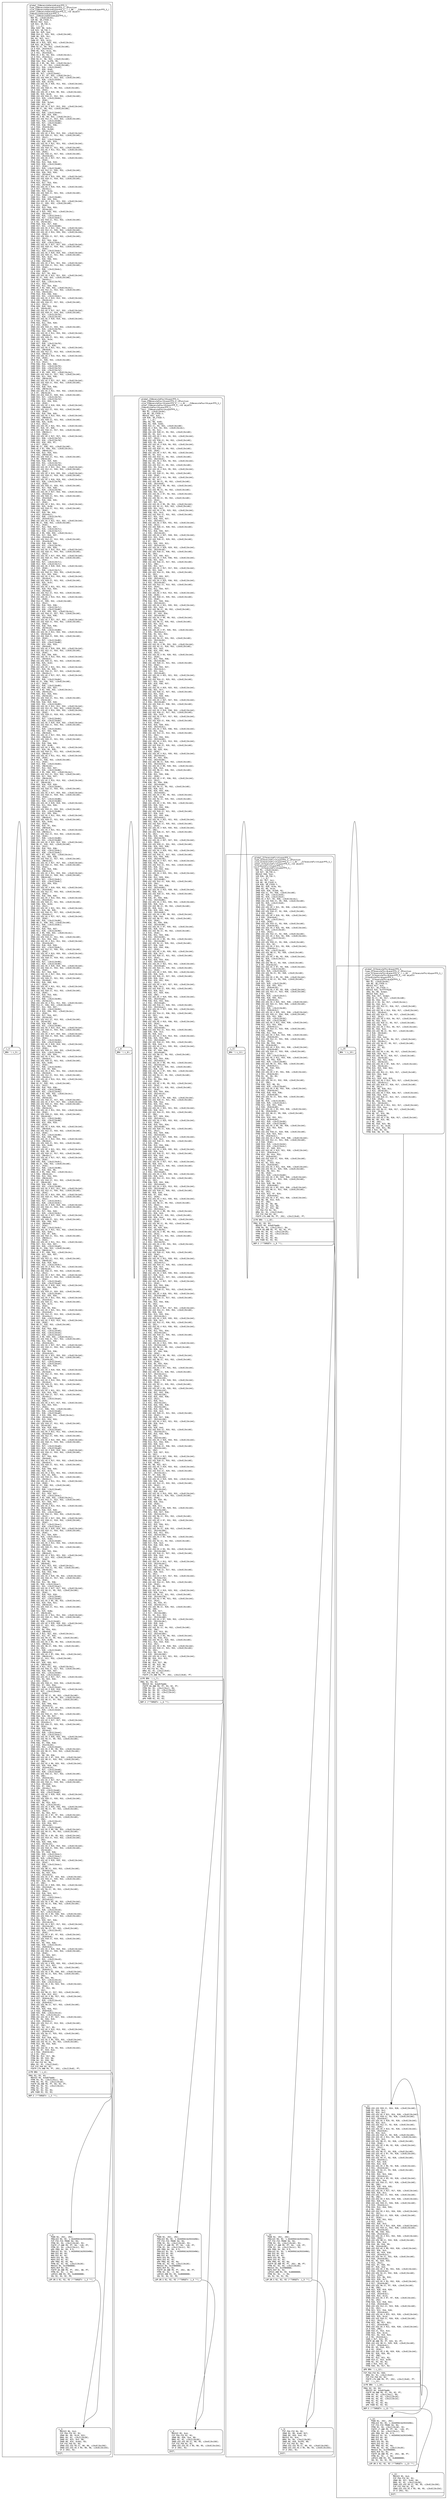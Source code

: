 digraph f {
subgraph "cluster__Z18executeSecondLayerPfS_S_" {
node [fontname="Courier",fontsize=10,shape=Mrecord];
"_Z18executeSecondLayerPfS_S_"
[label="{<entry>	.global		_Z18executeSecondLayerPfS_S_\l	.type		_Z18executeSecondLayerPfS_S_,@function\l	.size		_Z18executeSecondLayerPfS_S_,(.L_80\ -\ _Z18executeSecondLayerPfS_S_)\l	.other		_Z18executeSecondLayerPfS_S_,\<no\ object\>\l_Z18executeSecondLayerPfS_S_:\l.text._Z18executeSecondLayerPfS_S_:\l\ \ MOV\ R1,\ c\[0x0\]\[0x44\];\l\ \ S2R\ R0,\ SR_CTAID.X;\l\ \ MOV32I\ R32,\ 0x4;\l\ \ S2R\ R22,\ SR_TID.X;\l\ \ SSY\ `(.L_3);\l\ \ IMUL\ R25,\ R0,\ 0x9c;\l\ \ S2R\ R23,\ SR_TID.Y;\l\ \ IADD\ R4,\ R25,\ 0x6;\l\ \ IMAD\ R14.CC,\ R25,\ R32,\ c\[0x0\]\[0x148\];\l\ \ IADD\ R6,\ R25,\ 0xc;\l\ \ SHL\ R3,\ R22,\ 0x1;\l\ \ IADD\ R7,\ R25,\ 0x12;\l\ \ IMAD.HI.X\ R15,\ R25,\ R32,\ c\[0x0\]\[0x14c\];\l\ \ S2R\ R24,\ SR_CTAID.Y;\l\ \ IMAD\ R2.CC,\ R4,\ R32,\ c\[0x0\]\[0x148\];\l\ \ LD.E\ R10,\ \[R14+0x4\];\l\ \ IMAD\ R5,\ R23,\ 0x1a,\ R3;\l\ \ LD.E\ R31,\ \[R14+0x8\];\l\ \ IMAD.HI.X\ R3,\ R4,\ R32,\ c\[0x0\]\[0x14c\];\l\ \ LD.E\ R33,\ \[R14+0xc\];\l\ \ IMAD\ R4.CC,\ R6,\ R32,\ c\[0x0\]\[0x148\];\l\ \ IMAD\ R26,\ R24,\ 0x3f6,\ R5;\l\ \ IMAD.HI.X\ R5,\ R6,\ R32,\ c\[0x0\]\[0x14c\];\l\ \ IMAD\ R6.CC,\ R7,\ R32,\ c\[0x0\]\[0x148\];\l\ \ IADD\ R11,\ R26,\ c\[0x3\]\[0x64\];\l\ \ IADD\ R27,\ R26,\ 0xa9;\l\ \ IADD\ R28,\ R26,\ 0x152;\l\ \ IADD\ R9,\ R27,\ c\[0x3\]\[0x64\];\l\ \ IMAD.HI.X\ R7,\ R7,\ R32,\ c\[0x0\]\[0x14c\];\l\ \ IMAD.U32.U32\ R34.CC,\ R11,\ R32,\ c\[0x0\]\[0x140\];\l\ \ IADD\ R12,\ R28,\ c\[0x3\]\[0x64\];\l\ \ IADD\ R29,\ R26,\ 0x1fb;\l\ \ IMAD.U32.U32.HI.X\ R35,\ R11,\ R32,\ c\[0x0\]\[0x144\];\l\ \ LD.E\ R11,\ \[R14\];\l\ \ IMAD.U32.U32\ R18.CC,\ R9,\ R32,\ c\[0x0\]\[0x140\];\l\ \ LD.E\ R20,\ \[R34\];\l\ \ IMAD.U32.U32.HI.X\ R19,\ R9,\ R32,\ c\[0x0\]\[0x144\];\l\ \ IADD\ R9,\ R25,\ 0x18;\l\ \ IMAD.U32.U32\ R16.CC,\ R12,\ R32,\ c\[0x0\]\[0x140\];\l\ \ IADD\ R13,\ R29,\ c\[0x3\]\[0x64\];\l\ \ LD.E\ R18,\ \[R18\];\l\ \ IADD\ R30,\ R26,\ 0x2a4;\l\ \ FADD\ R36,\ R11,\ RZ;\l\ \ IMAD.U32.U32.HI.X\ R17,\ R12,\ R32,\ c\[0x0\]\[0x144\];\l\ \ IMAD\ R8.CC,\ R9,\ R32,\ c\[0x0\]\[0x148\];\l\ \ LD.E\ R16,\ \[R16\];\l\ \ IADD\ R21,\ R30,\ c\[0x3\]\[0x64\];\l\ \ FFMA\ R36,\ R20,\ R10,\ R36;\l\ \ IMAD.HI.X\ R9,\ R9,\ R32,\ c\[0x0\]\[0x14c\];\l\ \ IMAD.U32.U32\ R12.CC,\ R13,\ R32,\ c\[0x0\]\[0x140\];\l\ \ IADD\ R11,\ R26,\ c\[0x3\]\[0x68\];\l\ \ IADD\ R35,\ R27,\ c\[0x3\]\[0x68\];\l\ \ FFMA\ R19,\ R18,\ R31,\ R36;\l\ \ LD.E\ R18,\ \[R14+0x10\];\l\ \ IADD\ R31,\ R26,\ 0x34d;\l\ \ LD.E\ R36,\ \[R2+0x14\];\l\ \ IMAD.U32.U32.HI.X\ R13,\ R13,\ R32,\ c\[0x0\]\[0x144\];\l\ \ IMAD.U32.U32\ R20.CC,\ R21,\ R32,\ c\[0x0\]\[0x140\];\l\ \ LD.E\ R13,\ \[R12\];\l\ \ IADD\ R17,\ R31,\ c\[0x3\]\[0x64\];\l\ \ FFMA\ R19,\ R16,\ R33,\ R19;\l\ \ IMAD.U32.U32.HI.X\ R21,\ R21,\ R32,\ c\[0x0\]\[0x144\];\l\ \ LD.E\ R33,\ \[R14+0x14\];\l\ \ IMAD.U32.U32\ R10.CC,\ R11,\ R32,\ c\[0x0\]\[0x140\];\l\ \ IMAD.U32.U32.HI.X\ R11,\ R11,\ R32,\ c\[0x0\]\[0x144\];\l\ \ LD.E\ R20,\ \[R20\];\l\ \ IMAD.U32.U32\ R16.CC,\ R17,\ R32,\ c\[0x0\]\[0x140\];\l\ \ LD.E\ R15,\ \[R14+0x18\];\l\ \ IMAD.U32.U32.HI.X\ R17,\ R17,\ R32,\ c\[0x0\]\[0x144\];\l\ \ LD.E\ R10,\ \[R10\];\l\ \ FFMA\ R34,\ R13,\ R18,\ R19;\l\ \ IADD\ R19,\ R28,\ c\[0x3\]\[0x68\];\l\ \ LD.E\ R17,\ \[R16\];\l\ \ IADD\ R21,\ R29,\ c\[0x3\]\[0x68\];\l\ \ IMAD.U32.U32\ R12.CC,\ R35,\ R32,\ c\[0x0\]\[0x140\];\l\ \ FFMA\ R34,\ R20,\ R33,\ R34;\l\ \ LD.E\ R33,\ \[R2+0x4\];\l\ \ IMAD.U32.U32.HI.X\ R13,\ R35,\ R32,\ c\[0x0\]\[0x144\];\l\ \ IMAD.U32.U32\ R18.CC,\ R19,\ R32,\ c\[0x0\]\[0x140\];\l\ \ LD.E\ R13,\ \[R12\];\l\ \ FFMA\ R15,\ R17,\ R15,\ R34;\l\ \ LD.E\ R34,\ \[R2+0x8\];\l\ \ IMAD.U32.U32.HI.X\ R19,\ R19,\ R32,\ c\[0x0\]\[0x144\];\l\ \ LD.E\ R17,\ \[R2+0xc\];\l\ \ IADD\ R35,\ R25,\ 0x1e;\l\ \ IMAD.U32.U32\ R20.CC,\ R21,\ R32,\ c\[0x0\]\[0x140\];\l\ \ LD.E\ R16,\ \[R18\];\l\ \ IADD\ R11,\ R30,\ c\[0x3\]\[0x68\];\l\ \ FFMA\ R33,\ R10,\ R33,\ R15;\l\ \ IMAD.U32.U32.HI.X\ R21,\ R21,\ R32,\ c\[0x0\]\[0x144\];\l\ \ IMAD\ R14.CC,\ R35,\ R32,\ c\[0x0\]\[0x148\];\l\ \ LD.E\ R21,\ \[R20\];\l\ \ FFMA\ R18,\ R13,\ R34,\ R33;\l\ \ LD.E\ R33,\ \[R2+0x10\];\l\ \ IMAD.HI.X\ R15,\ R35,\ R32,\ c\[0x0\]\[0x14c\];\l\ \ LD.E\ R34,\ \[R4+0x4\];\l\ \ IADD\ R35,\ R26,\ c\[0x3\]\[0x6c\];\l\ \ IADD\ R19,\ R27,\ c\[0x3\]\[0x6c\];\l\ \ IMAD.U32.U32\ R10.CC,\ R11,\ R32,\ c\[0x0\]\[0x140\];\l\ \ LD.E\ R3,\ \[R2+0x18\];\l\ \ FFMA\ R18,\ R16,\ R17,\ R18;\l\ \ IADD\ R17,\ R31,\ c\[0x3\]\[0x68\];\l\ \ IMAD.U32.U32.HI.X\ R11,\ R11,\ R32,\ c\[0x0\]\[0x144\];\l\ \ IMAD.U32.U32\ R12.CC,\ R35,\ R32,\ c\[0x0\]\[0x140\];\l\ \ IMAD.U32.U32.HI.X\ R13,\ R35,\ R32,\ c\[0x0\]\[0x144\];\l\ \ LD.E\ R10,\ \[R10\];\l\ \ IMAD.U32.U32\ R16.CC,\ R17,\ R32,\ c\[0x0\]\[0x140\];\l\ \ LD.E\ R12,\ \[R12\];\l\ \ FFMA\ R33,\ R21,\ R33,\ R18;\l\ \ IADD\ R21,\ R28,\ c\[0x3\]\[0x6c\];\l\ \ IMAD.U32.U32.HI.X\ R17,\ R17,\ R32,\ c\[0x0\]\[0x144\];\l\ \ IMAD.U32.U32\ R18.CC,\ R19,\ R32,\ c\[0x0\]\[0x140\];\l\ \ LD.E\ R17,\ \[R16\];\l\ \ IADD\ R11,\ R29,\ c\[0x3\]\[0x6c\];\l\ \ IMAD.U32.U32.HI.X\ R19,\ R19,\ R32,\ c\[0x0\]\[0x144\];\l\ \ IMAD.U32.U32\ R20.CC,\ R21,\ R32,\ c\[0x0\]\[0x140\];\l\ \ IADD\ R35,\ R25,\ 0x24;\l\ \ FFMA\ R33,\ R10,\ R36,\ R33;\l\ \ LD.E\ R36,\ \[R4+0x8\];\l\ \ IMAD.U32.U32.HI.X\ R21,\ R21,\ R32,\ c\[0x0\]\[0x144\];\l\ \ IMAD.U32.U32\ R10.CC,\ R11,\ R32,\ c\[0x0\]\[0x140\];\l\ \ LD.E\ R19,\ \[R18\];\l\ \ IADD\ R13,\ R30,\ c\[0x3\]\[0x6c\];\l\ \ LD.E\ R20,\ \[R20\];\l\ \ FFMA\ R16,\ R17,\ R3,\ R33;\l\ \ IMAD.U32.U32.HI.X\ R11,\ R11,\ R32,\ c\[0x0\]\[0x144\];\l\ \ IMAD\ R2.CC,\ R35,\ R32,\ c\[0x0\]\[0x148\];\l\ \ LD.E\ R33,\ \[R4+0xc\];\l\ \ IADD\ R17,\ R26,\ c\[0x3\]\[0x70\];\l\ \ LD.E\ R11,\ \[R10\];\l\ \ FFMA\ R16,\ R12,\ R34,\ R16;\l\ \ IMAD.HI.X\ R3,\ R35,\ R32,\ c\[0x0\]\[0x14c\];\l\ \ IMAD.U32.U32\ R12.CC,\ R13,\ R32,\ c\[0x0\]\[0x140\];\l\ \ LD.E\ R34,\ \[R4+0x10\];\l\ \ FFMA\ R18,\ R19,\ R36,\ R16;\l\ \ IADD\ R19,\ R31,\ c\[0x3\]\[0x6c\];\l\ \ IMAD.U32.U32.HI.X\ R13,\ R13,\ R32,\ c\[0x0\]\[0x144\];\l\ \ LD.E\ R35,\ \[R4+0x14\];\l\ \ IMAD.U32.U32\ R16.CC,\ R17,\ R32,\ c\[0x0\]\[0x140\];\l\ \ LD.E\ R12,\ \[R12\];\l\ \ FFMA\ R20,\ R20,\ R33,\ R18;\l\ \ LD.E\ R5,\ \[R4+0x18\];\l\ \ IMAD.U32.U32.HI.X\ R17,\ R17,\ R32,\ c\[0x0\]\[0x144\];\l\ \ IMAD.U32.U32\ R18.CC,\ R19,\ R32,\ c\[0x0\]\[0x140\];\l\ \ IADD\ R33,\ R27,\ c\[0x3\]\[0x70\];\l\ \ IADD\ R21,\ R28,\ c\[0x3\]\[0x70\];\l\ \ IMAD.U32.U32.HI.X\ R19,\ R19,\ R32,\ c\[0x0\]\[0x144\];\l\ \ LD.E\ R16,\ \[R16\];\l\ \ FFMA\ R34,\ R11,\ R34,\ R20;\l\ \ LD.E\ R19,\ \[R18\];\l\ \ IMAD.U32.U32\ R10.CC,\ R33,\ R32,\ c\[0x0\]\[0x140\];\l\ \ IADD\ R13,\ R29,\ c\[0x3\]\[0x70\];\l\ \ FFMA\ R34,\ R12,\ R35,\ R34;\l\ \ IMAD.U32.U32.HI.X\ R11,\ R33,\ R32,\ c\[0x0\]\[0x144\];\l\ \ LD.E\ R33,\ \[R6+0x4\];\l\ \ IMAD.U32.U32\ R20.CC,\ R21,\ R32,\ c\[0x0\]\[0x140\];\l\ \ IADD\ R35,\ R25,\ 0x2a;\l\ \ LD.E\ R11,\ \[R10\];\l\ \ IADD\ R17,\ R30,\ c\[0x3\]\[0x70\];\l\ \ FFMA\ R36,\ R19,\ R5,\ R34;\l\ \ IMAD.U32.U32.HI.X\ R21,\ R21,\ R32,\ c\[0x0\]\[0x144\];\l\ \ LD.E\ R34,\ \[R6+0x8\];\l\ \ IMAD.U32.U32\ R12.CC,\ R13,\ R32,\ c\[0x0\]\[0x140\];\l\ \ LD.E\ R19,\ \[R6+0xc\];\l\ \ IMAD.U32.U32.HI.X\ R13,\ R13,\ R32,\ c\[0x0\]\[0x144\];\l\ \ LD.E\ R18,\ \[R20\];\l\ \ IMAD\ R4.CC,\ R35,\ R32,\ c\[0x0\]\[0x148\];\l\ \ LD.E\ R13,\ \[R12\];\l\ \ FFMA\ R36,\ R16,\ R33,\ R36;\l\ \ IADD\ R20,\ R31,\ c\[0x3\]\[0x70\];\l\ \ IADD\ R33,\ R26,\ c\[0x3\]\[0x74\];\l\ \ IADD\ R21,\ R28,\ c\[0x3\]\[0x74\];\l\ \ IMAD.HI.X\ R5,\ R35,\ R32,\ c\[0x0\]\[0x14c\];\l\ \ IMAD.U32.U32\ R16.CC,\ R17,\ R32,\ c\[0x0\]\[0x140\];\l\ \ FFMA\ R36,\ R11,\ R34,\ R36;\l\ \ LD.E\ R34,\ \[R6+0x10\];\l\ \ IMAD.U32.U32.HI.X\ R17,\ R17,\ R32,\ c\[0x0\]\[0x144\];\l\ \ IMAD.U32.U32\ R10.CC,\ R33,\ R32,\ c\[0x0\]\[0x140\];\l\ \ LD.E\ R16,\ \[R16\];\l\ \ FFMA\ R19,\ R18,\ R19,\ R36;\l\ \ LD.E\ R36,\ \[R6+0x14\];\l\ \ IMAD.U32.U32.HI.X\ R11,\ R33,\ R32,\ c\[0x0\]\[0x144\];\l\ \ LD.E\ R7,\ \[R6+0x18\];\l\ \ IMAD.U32.U32\ R18.CC,\ R20,\ R32,\ c\[0x0\]\[0x140\];\l\ \ IADD\ R33,\ R27,\ c\[0x3\]\[0x74\];\l\ \ IADD\ R17,\ R29,\ c\[0x3\]\[0x74\];\l\ \ FFMA\ R35,\ R13,\ R34,\ R19;\l\ \ LD.E\ R10,\ \[R10\];\l\ \ IMAD.U32.U32.HI.X\ R19,\ R20,\ R32,\ c\[0x0\]\[0x144\];\l\ \ LD.E\ R34,\ \[R8+0x8\];\l\ \ IMAD.U32.U32\ R12.CC,\ R33,\ R32,\ c\[0x0\]\[0x140\];\l\ \ LD.E\ R19,\ \[R18\];\l\ \ FFMA\ R35,\ R16,\ R36,\ R35;\l\ \ IMAD.U32.U32.HI.X\ R13,\ R33,\ R32,\ c\[0x0\]\[0x144\];\l\ \ LD.E\ R33,\ \[R8+0x4\];\l\ \ IMAD.U32.U32\ R20.CC,\ R21,\ R32,\ c\[0x0\]\[0x140\];\l\ \ IADD\ R36,\ R25,\ 0x30;\l\ \ LD.E\ R13,\ \[R12\];\l\ \ IMAD.U32.U32.HI.X\ R21,\ R21,\ R32,\ c\[0x0\]\[0x144\];\l\ \ FFMA\ R7,\ R19,\ R7,\ R35;\l\ \ IMAD.U32.U32\ R16.CC,\ R17,\ R32,\ c\[0x0\]\[0x140\];\l\ \ LD.E\ R19,\ \[R8+0xc\];\l\ \ LD.E\ R18,\ \[R20\];\l\ \ IMAD.U32.U32.HI.X\ R17,\ R17,\ R32,\ c\[0x0\]\[0x144\];\l\ \ IADD\ R11,\ R30,\ c\[0x3\]\[0x74\];\l\ \ IADD\ R35,\ R26,\ c\[0x3\]\[0x78\];\l\ \ FFMA\ R33,\ R10,\ R33,\ R7;\l\ \ LD.E\ R17,\ \[R16\];\l\ \ IMAD\ R6.CC,\ R36,\ R32,\ c\[0x0\]\[0x148\];\l\ \ IMAD.HI.X\ R7,\ R36,\ R32,\ c\[0x0\]\[0x14c\];\l\ \ LD.E\ R36,\ \[R8+0x14\];\l\ \ FFMA\ R20,\ R13,\ R34,\ R33;\l\ \ LD.E\ R34,\ \[R8+0x10\];\l\ \ IMAD.U32.U32\ R10.CC,\ R11,\ R32,\ c\[0x0\]\[0x140\];\l\ \ LD.E\ R9,\ \[R8+0x18\];\l\ \ FFMA\ R20,\ R18,\ R19,\ R20;\l\ \ IADD\ R19,\ R31,\ c\[0x3\]\[0x74\];\l\ \ IADD\ R33,\ R27,\ c\[0x3\]\[0x78\];\l\ \ IMAD.U32.U32.HI.X\ R11,\ R11,\ R32,\ c\[0x0\]\[0x144\];\l\ \ IMAD.U32.U32\ R12.CC,\ R35,\ R32,\ c\[0x0\]\[0x140\];\l\ \ LD.E\ R10,\ \[R10\];\l\ \ IMAD.U32.U32.HI.X\ R13,\ R35,\ R32,\ c\[0x0\]\[0x144\];\l\ \ IMAD.U32.U32\ R18.CC,\ R19,\ R32,\ c\[0x0\]\[0x140\];\l\ \ LD.E\ R12,\ \[R12\];\l\ \ IMAD.U32.U32.HI.X\ R19,\ R19,\ R32,\ c\[0x0\]\[0x144\];\l\ \ IADD\ R21,\ R28,\ c\[0x3\]\[0x78\];\l\ \ LD.E\ R19,\ \[R18\];\l\ \ IMAD.U32.U32\ R16.CC,\ R33,\ R32,\ c\[0x0\]\[0x140\];\l\ \ FFMA\ R35,\ R17,\ R34,\ R20;\l\ \ IADD\ R11,\ R29,\ c\[0x3\]\[0x78\];\l\ \ IMAD.U32.U32.HI.X\ R17,\ R33,\ R32,\ c\[0x0\]\[0x144\];\l\ \ LD.E\ R33,\ \[R14+0x4\];\l\ \ IMAD.U32.U32\ R20.CC,\ R21,\ R32,\ c\[0x0\]\[0x140\];\l\ \ LD.E\ R34,\ \[R14+0x8\];\l\ \ FFMA\ R35,\ R10,\ R36,\ R35;\l\ \ LD.E\ R17,\ \[R16\];\l\ \ IMAD.U32.U32.HI.X\ R21,\ R21,\ R32,\ c\[0x0\]\[0x144\];\l\ \ IADD\ R36,\ R25,\ 0x36;\l\ \ IMAD.U32.U32\ R10.CC,\ R11,\ R32,\ c\[0x0\]\[0x140\];\l\ \ LD.E\ R18,\ \[R20\];\l\ \ FFMA\ R37,\ R19,\ R9,\ R35;\l\ \ LD.E\ R19,\ \[R14+0xc\];\l\ \ IADD\ R13,\ R30,\ c\[0x3\]\[0x78\];\l\ \ LD.E\ R35,\ \[R14+0x14\];\l\ \ IMAD.U32.U32.HI.X\ R11,\ R11,\ R32,\ c\[0x0\]\[0x144\];\l\ \ IMAD\ R8.CC,\ R36,\ R32,\ c\[0x0\]\[0x148\];\l\ \ LD.E\ R11,\ \[R10\];\l\ \ FFMA\ R37,\ R12,\ R33,\ R37;\l\ \ IADD\ R33,\ R26,\ c\[0x3\]\[0x7c\];\l\ \ IADD\ R21,\ R28,\ c\[0x3\]\[0x7c\];\l\ \ IMAD.HI.X\ R9,\ R36,\ R32,\ c\[0x0\]\[0x14c\];\l\ \ FFMA\ R20,\ R17,\ R34,\ R37;\l\ \ LD.E\ R34,\ \[R14+0x10\];\l\ \ IMAD.U32.U32\ R12.CC,\ R13,\ R32,\ c\[0x0\]\[0x140\];\l\ \ LD.E\ R15,\ \[R14+0x18\];\l\ \ FFMA\ R20,\ R18,\ R19,\ R20;\l\ \ IADD\ R19,\ R31,\ c\[0x3\]\[0x78\];\l\ \ FFMA\ R34,\ R11,\ R34,\ R20;\l\ \ IMAD.U32.U32.HI.X\ R13,\ R13,\ R32,\ c\[0x0\]\[0x144\];\l\ \ IMAD.U32.U32\ R16.CC,\ R33,\ R32,\ c\[0x0\]\[0x140\];\l\ \ LD.E\ R12,\ \[R12\];\l\ \ IMAD.U32.U32.HI.X\ R17,\ R33,\ R32,\ c\[0x0\]\[0x144\];\l\ \ IMAD.U32.U32\ R18.CC,\ R19,\ R32,\ c\[0x0\]\[0x140\];\l\ \ LD.E\ R16,\ \[R16\];\l\ \ IADD\ R33,\ R27,\ c\[0x3\]\[0x7c\];\l\ \ IADD\ R13,\ R29,\ c\[0x3\]\[0x7c\];\l\ \ IMAD.U32.U32.HI.X\ R19,\ R19,\ R32,\ c\[0x0\]\[0x144\];\l\ \ LD.E\ R19,\ \[R18\];\l\ \ IADD\ R17,\ R30,\ c\[0x3\]\[0x7c\];\l\ \ IMAD.U32.U32\ R10.CC,\ R33,\ R32,\ c\[0x0\]\[0x140\];\l\ \ FFMA\ R34,\ R12,\ R35,\ R34;\l\ \ IMAD.U32.U32.HI.X\ R11,\ R33,\ R32,\ c\[0x0\]\[0x144\];\l\ \ LD.E\ R33,\ \[R2+0x4\];\l\ \ IMAD.U32.U32\ R20.CC,\ R21,\ R32,\ c\[0x0\]\[0x140\];\l\ \ IADD\ R35,\ R25,\ 0x3c;\l\ \ LD.E\ R11,\ \[R10\];\l\ \ IMAD.U32.U32.HI.X\ R21,\ R21,\ R32,\ c\[0x0\]\[0x144\];\l\ \ FFMA\ R36,\ R19,\ R15,\ R34;\l\ \ LD.E\ R34,\ \[R2+0x8\];\l\ \ IMAD.U32.U32\ R12.CC,\ R13,\ R32,\ c\[0x0\]\[0x140\];\l\ \ LD.E\ R19,\ \[R2+0xc\];\l\ \ IMAD.U32.U32.HI.X\ R13,\ R13,\ R32,\ c\[0x0\]\[0x144\];\l\ \ LD.E\ R18,\ \[R20\];\l\ \ IMAD\ R14.CC,\ R35,\ R32,\ c\[0x0\]\[0x148\];\l\ \ LD.E\ R13,\ \[R12\];\l\ \ FFMA\ R36,\ R16,\ R33,\ R36;\l\ \ IADD\ R20,\ R31,\ c\[0x3\]\[0x7c\];\l\ \ IADD\ R33,\ R26,\ c\[0x3\]\[0x80\];\l\ \ IMAD.HI.X\ R15,\ R35,\ R32,\ c\[0x0\]\[0x14c\];\l\ \ IMAD.U32.U32\ R16.CC,\ R17,\ R32,\ c\[0x0\]\[0x140\];\l\ \ FFMA\ R36,\ R11,\ R34,\ R36;\l\ \ LD.E\ R34,\ \[R2+0x10\];\l\ \ IMAD.U32.U32.HI.X\ R17,\ R17,\ R32,\ c\[0x0\]\[0x144\];\l\ \ IMAD.U32.U32\ R10.CC,\ R33,\ R32,\ c\[0x0\]\[0x140\];\l\ \ LD.E\ R16,\ \[R16\];\l\ \ FFMA\ R19,\ R18,\ R19,\ R36;\l\ \ LD.E\ R36,\ \[R2+0x14\];\l\ \ IADD\ R21,\ R28,\ c\[0x3\]\[0x80\];\l\ \ IMAD.U32.U32.HI.X\ R11,\ R33,\ R32,\ c\[0x0\]\[0x144\];\l\ \ LD.E\ R3,\ \[R2+0x18\];\l\ \ IMAD.U32.U32\ R18.CC,\ R20,\ R32,\ c\[0x0\]\[0x140\];\l\ \ LD.E\ R10,\ \[R10\];\l\ \ IADD\ R33,\ R27,\ c\[0x3\]\[0x80\];\l\ \ IADD\ R17,\ R29,\ c\[0x3\]\[0x80\];\l\ \ FFMA\ R35,\ R13,\ R34,\ R19;\l\ \ LD.E\ R34,\ \[R4+0x8\];\l\ \ IMAD.U32.U32.HI.X\ R19,\ R20,\ R32,\ c\[0x0\]\[0x144\];\l\ \ IMAD.U32.U32\ R12.CC,\ R33,\ R32,\ c\[0x0\]\[0x140\];\l\ \ LD.E\ R19,\ \[R18\];\l\ \ FFMA\ R35,\ R16,\ R36,\ R35;\l\ \ IMAD.U32.U32.HI.X\ R13,\ R33,\ R32,\ c\[0x0\]\[0x144\];\l\ \ LD.E\ R33,\ \[R4+0x4\];\l\ \ IMAD.U32.U32\ R20.CC,\ R21,\ R32,\ c\[0x0\]\[0x140\];\l\ \ IADD\ R36,\ R25,\ 0x42;\l\ \ LD.E\ R13,\ \[R12\];\l\ \ IMAD.U32.U32.HI.X\ R21,\ R21,\ R32,\ c\[0x0\]\[0x144\];\l\ \ FFMA\ R37,\ R19,\ R3,\ R35;\l\ \ IMAD.U32.U32\ R16.CC,\ R17,\ R32,\ c\[0x0\]\[0x140\];\l\ \ LD.E\ R19,\ \[R4+0xc\];\l\ \ IMAD.U32.U32.HI.X\ R17,\ R17,\ R32,\ c\[0x0\]\[0x144\];\l\ \ LD.E\ R18,\ \[R20\];\l\ \ IADD\ R35,\ R26,\ c\[0x3\]\[0x84\];\l\ \ IMAD\ R2.CC,\ R36,\ R32,\ c\[0x0\]\[0x148\];\l\ \ LD.E\ R17,\ \[R16\];\l\ \ IADD\ R11,\ R30,\ c\[0x3\]\[0x80\];\l\ \ FFMA\ R33,\ R10,\ R33,\ R37;\l\ \ IMAD.HI.X\ R3,\ R36,\ R32,\ c\[0x0\]\[0x14c\];\l\ \ LD.E\ R36,\ \[R4+0x14\];\l\ \ FFMA\ R20,\ R13,\ R34,\ R33;\l\ \ LD.E\ R34,\ \[R4+0x10\];\l\ \ IMAD.U32.U32\ R10.CC,\ R11,\ R32,\ c\[0x0\]\[0x140\];\l\ \ LD.E\ R5,\ \[R4+0x18\];\l\ \ FFMA\ R20,\ R18,\ R19,\ R20;\l\ \ IADD\ R19,\ R31,\ c\[0x3\]\[0x80\];\l\ \ IMAD.U32.U32.HI.X\ R11,\ R11,\ R32,\ c\[0x0\]\[0x144\];\l\ \ IMAD.U32.U32\ R12.CC,\ R35,\ R32,\ c\[0x0\]\[0x140\];\l\ \ IMAD.U32.U32.HI.X\ R13,\ R35,\ R32,\ c\[0x0\]\[0x144\];\l\ \ LD.E\ R10,\ \[R10\];\l\ \ IMAD.U32.U32\ R18.CC,\ R19,\ R32,\ c\[0x0\]\[0x140\];\l\ \ LD.E\ R12,\ \[R12\];\l\ \ IADD\ R33,\ R27,\ c\[0x3\]\[0x84\];\l\ \ IADD\ R21,\ R28,\ c\[0x3\]\[0x84\];\l\ \ IMAD.U32.U32.HI.X\ R19,\ R19,\ R32,\ c\[0x0\]\[0x144\];\l\ \ IMAD.U32.U32\ R16.CC,\ R33,\ R32,\ c\[0x0\]\[0x140\];\l\ \ LD.E\ R19,\ \[R18\];\l\ \ IADD\ R11,\ R29,\ c\[0x3\]\[0x84\];\l\ \ FFMA\ R35,\ R17,\ R34,\ R20;\l\ \ LD.E\ R34,\ \[R6+0x8\];\l\ \ IMAD.U32.U32.HI.X\ R17,\ R33,\ R32,\ c\[0x0\]\[0x144\];\l\ \ LD.E\ R33,\ \[R6+0x4\];\l\ \ IMAD.U32.U32\ R20.CC,\ R21,\ R32,\ c\[0x0\]\[0x140\];\l\ \ LD.E\ R17,\ \[R16\];\l\ \ FFMA\ R35,\ R10,\ R36,\ R35;\l\ \ IADD\ R36,\ R25,\ 0x48;\l\ \ IMAD.U32.U32.HI.X\ R21,\ R21,\ R32,\ c\[0x0\]\[0x144\];\l\ \ FFMA\ R37,\ R19,\ R5,\ R35;\l\ \ IMAD.U32.U32\ R10.CC,\ R11,\ R32,\ c\[0x0\]\[0x140\];\l\ \ LD.E\ R19,\ \[R6+0xc\];\l\ \ IMAD.U32.U32.HI.X\ R11,\ R11,\ R32,\ c\[0x0\]\[0x144\];\l\ \ LD.E\ R18,\ \[R20\];\l\ \ IMAD\ R4.CC,\ R36,\ R32,\ c\[0x0\]\[0x148\];\l\ \ LD.E\ R11,\ \[R10\];\l\ \ IADD\ R13,\ R30,\ c\[0x3\]\[0x84\];\l\ \ LD.E\ R35,\ \[R6+0x14\];\l\ \ FFMA\ R37,\ R12,\ R33,\ R37;\l\ \ IADD\ R33,\ R26,\ c\[0x3\]\[0x88\];\l\ \ IMAD.HI.X\ R5,\ R36,\ R32,\ c\[0x0\]\[0x14c\];\l\ \ IMAD.U32.U32\ R12.CC,\ R13,\ R32,\ c\[0x0\]\[0x140\];\l\ \ FFMA\ R20,\ R17,\ R34,\ R37;\l\ \ LD.E\ R34,\ \[R6+0x10\];\l\ \ IMAD.U32.U32.HI.X\ R13,\ R13,\ R32,\ c\[0x0\]\[0x144\];\l\ \ LD.E\ R7,\ \[R6+0x18\];\l\ \ FFMA\ R20,\ R18,\ R19,\ R20;\l\ \ IADD\ R19,\ R31,\ c\[0x3\]\[0x84\];\l\ \ IMAD.U32.U32\ R16.CC,\ R33,\ R32,\ c\[0x0\]\[0x140\];\l\ \ LD.E\ R12,\ \[R12\];\l\ \ IMAD.U32.U32.HI.X\ R17,\ R33,\ R32,\ c\[0x0\]\[0x144\];\l\ \ IMAD.U32.U32\ R18.CC,\ R19,\ R32,\ c\[0x0\]\[0x140\];\l\ \ LD.E\ R16,\ \[R16\];\l\ \ IADD\ R33,\ R27,\ c\[0x3\]\[0x88\];\l\ \ IADD\ R21,\ R28,\ c\[0x3\]\[0x88\];\l\ \ IMAD.U32.U32.HI.X\ R19,\ R19,\ R32,\ c\[0x0\]\[0x144\];\l\ \ FFMA\ R34,\ R11,\ R34,\ R20;\l\ \ LD.E\ R19,\ \[R18\];\l\ \ IMAD.U32.U32\ R10.CC,\ R33,\ R32,\ c\[0x0\]\[0x140\];\l\ \ IADD\ R13,\ R29,\ c\[0x3\]\[0x88\];\l\ \ FFMA\ R34,\ R12,\ R35,\ R34;\l\ \ IMAD.U32.U32.HI.X\ R11,\ R33,\ R32,\ c\[0x0\]\[0x144\];\l\ \ LD.E\ R33,\ \[R8+0x4\];\l\ \ IMAD.U32.U32\ R20.CC,\ R21,\ R32,\ c\[0x0\]\[0x140\];\l\ \ IADD\ R35,\ R25,\ 0x4e;\l\ \ LD.E\ R11,\ \[R10\];\l\ \ FFMA\ R36,\ R19,\ R7,\ R34;\l\ \ LD.E\ R34,\ \[R8+0x8\];\l\ \ IMAD.U32.U32.HI.X\ R21,\ R21,\ R32,\ c\[0x0\]\[0x144\];\l\ \ LD.E\ R19,\ \[R8+0xc\];\l\ \ IMAD.U32.U32\ R12.CC,\ R13,\ R32,\ c\[0x0\]\[0x140\];\l\ \ LD.E\ R18,\ \[R20\];\l\ \ IADD\ R17,\ R30,\ c\[0x3\]\[0x88\];\l\ \ IADD\ R20,\ R31,\ c\[0x3\]\[0x88\];\l\ \ IMAD.U32.U32.HI.X\ R13,\ R13,\ R32,\ c\[0x0\]\[0x144\];\l\ \ IMAD\ R6.CC,\ R35,\ R32,\ c\[0x0\]\[0x148\];\l\ \ LD.E\ R13,\ \[R12\];\l\ \ FFMA\ R36,\ R16,\ R33,\ R36;\l\ \ IADD\ R33,\ R26,\ c\[0x3\]\[0x8c\];\l\ \ IADD\ R21,\ R28,\ c\[0x3\]\[0x8c\];\l\ \ IMAD.HI.X\ R7,\ R35,\ R32,\ c\[0x0\]\[0x14c\];\l\ \ FFMA\ R36,\ R11,\ R34,\ R36;\l\ \ IMAD.U32.U32\ R16.CC,\ R17,\ R32,\ c\[0x0\]\[0x140\];\l\ \ LD.E\ R34,\ \[R8+0x10\];\l\ \ IMAD.U32.U32.HI.X\ R17,\ R17,\ R32,\ c\[0x0\]\[0x144\];\l\ \ IMAD.U32.U32\ R10.CC,\ R33,\ R32,\ c\[0x0\]\[0x140\];\l\ \ LD.E\ R16,\ \[R16\];\l\ \ FFMA\ R19,\ R18,\ R19,\ R36;\l\ \ LD.E\ R36,\ \[R8+0x14\];\l\ \ IMAD.U32.U32.HI.X\ R11,\ R33,\ R32,\ c\[0x0\]\[0x144\];\l\ \ IMAD.U32.U32\ R18.CC,\ R20,\ R32,\ c\[0x0\]\[0x140\];\l\ \ LD.E\ R9,\ \[R8+0x18\];\l\ \ IADD\ R33,\ R27,\ c\[0x3\]\[0x8c\];\l\ \ IADD\ R17,\ R29,\ c\[0x3\]\[0x8c\];\l\ \ FFMA\ R35,\ R13,\ R34,\ R19;\l\ \ LD.E\ R10,\ \[R10\];\l\ \ IMAD.U32.U32.HI.X\ R19,\ R20,\ R32,\ c\[0x0\]\[0x144\];\l\ \ LD.E\ R34,\ \[R14+0x8\];\l\ \ IMAD.U32.U32\ R12.CC,\ R33,\ R32,\ c\[0x0\]\[0x140\];\l\ \ LD.E\ R19,\ \[R18\];\l\ \ FFMA\ R35,\ R16,\ R36,\ R35;\l\ \ IMAD.U32.U32.HI.X\ R13,\ R33,\ R32,\ c\[0x0\]\[0x144\];\l\ \ LD.E\ R33,\ \[R14+0x4\];\l\ \ IMAD.U32.U32\ R20.CC,\ R21,\ R32,\ c\[0x0\]\[0x140\];\l\ \ IADD\ R36,\ R25,\ 0x54;\l\ \ LD.E\ R13,\ \[R12\];\l\ \ IMAD.U32.U32.HI.X\ R21,\ R21,\ R32,\ c\[0x0\]\[0x144\];\l\ \ FFMA\ R37,\ R19,\ R9,\ R35;\l\ \ IMAD.U32.U32\ R16.CC,\ R17,\ R32,\ c\[0x0\]\[0x140\];\l\ \ LD.E\ R19,\ \[R14+0xc\];\l\ \ IMAD.U32.U32.HI.X\ R17,\ R17,\ R32,\ c\[0x0\]\[0x144\];\l\ \ LD.E\ R18,\ \[R20\];\l\ \ IADD\ R35,\ R26,\ c\[0x3\]\[0x90\];\l\ \ IMAD\ R8.CC,\ R36,\ R32,\ c\[0x0\]\[0x148\];\l\ \ IADD\ R11,\ R30,\ c\[0x3\]\[0x8c\];\l\ \ LD.E\ R17,\ \[R16\];\l\ \ FFMA\ R33,\ R10,\ R33,\ R37;\l\ \ IADD\ R21,\ R28,\ c\[0x3\]\[0x90\];\l\ \ IMAD.HI.X\ R9,\ R36,\ R32,\ c\[0x0\]\[0x14c\];\l\ \ LD.E\ R36,\ \[R14+0x14\];\l\ \ IMAD.U32.U32\ R10.CC,\ R11,\ R32,\ c\[0x0\]\[0x140\];\l\ \ FFMA\ R20,\ R13,\ R34,\ R33;\l\ \ IMAD.U32.U32.HI.X\ R11,\ R11,\ R32,\ c\[0x0\]\[0x144\];\l\ \ LD.E\ R34,\ \[R14+0x10\];\l\ \ FFMA\ R20,\ R18,\ R19,\ R20;\l\ \ IADD\ R19,\ R31,\ c\[0x3\]\[0x8c\];\l\ \ IMAD.U32.U32\ R12.CC,\ R35,\ R32,\ c\[0x0\]\[0x140\];\l\ \ LD.E\ R10,\ \[R10\];\l\ \ IMAD.U32.U32.HI.X\ R13,\ R35,\ R32,\ c\[0x0\]\[0x144\];\l\ \ LD.E\ R15,\ \[R14+0x18\];\l\ \ IMAD.U32.U32\ R18.CC,\ R19,\ R32,\ c\[0x0\]\[0x140\];\l\ \ LD.E\ R12,\ \[R12\];\l\ \ IADD\ R33,\ R27,\ c\[0x3\]\[0x90\];\l\ \ IADD\ R11,\ R29,\ c\[0x3\]\[0x90\];\l\ \ IMAD.U32.U32.HI.X\ R19,\ R19,\ R32,\ c\[0x0\]\[0x144\];\l\ \ IMAD.U32.U32\ R16.CC,\ R33,\ R32,\ c\[0x0\]\[0x140\];\l\ \ LD.E\ R19,\ \[R18\];\l\ \ FFMA\ R35,\ R17,\ R34,\ R20;\l\ \ IMAD.U32.U32.HI.X\ R17,\ R33,\ R32,\ c\[0x0\]\[0x144\];\l\ \ LD.E\ R33,\ \[R2+0x4\];\l\ \ IMAD.U32.U32\ R20.CC,\ R21,\ R32,\ c\[0x0\]\[0x140\];\l\ \ LD.E\ R34,\ \[R2+0x8\];\l\ \ FFMA\ R35,\ R10,\ R36,\ R35;\l\ \ LD.E\ R17,\ \[R16\];\l\ \ IMAD.U32.U32.HI.X\ R21,\ R21,\ R32,\ c\[0x0\]\[0x144\];\l\ \ IADD\ R36,\ R25,\ 0x5a;\l\ \ IMAD.U32.U32\ R10.CC,\ R11,\ R32,\ c\[0x0\]\[0x140\];\l\ \ LD.E\ R18,\ \[R20\];\l\ \ FFMA\ R37,\ R19,\ R15,\ R35;\l\ \ LD.E\ R19,\ \[R2+0xc\];\l\ \ IADD\ R13,\ R30,\ c\[0x3\]\[0x90\];\l\ \ LD.E\ R35,\ \[R2+0x14\];\l\ \ IMAD.U32.U32.HI.X\ R11,\ R11,\ R32,\ c\[0x0\]\[0x144\];\l\ \ IMAD\ R14.CC,\ R36,\ R32,\ c\[0x0\]\[0x148\];\l\ \ FFMA\ R37,\ R12,\ R33,\ R37;\l\ \ IADD\ R33,\ R26,\ c\[0x3\]\[0x94\];\l\ \ IMAD.HI.X\ R15,\ R36,\ R32,\ c\[0x0\]\[0x14c\];\l\ \ LD.E\ R11,\ \[R10\];\l\ \ FFMA\ R20,\ R17,\ R34,\ R37;\l\ \ LD.E\ R34,\ \[R2+0x10\];\l\ \ IMAD.U32.U32\ R12.CC,\ R13,\ R32,\ c\[0x0\]\[0x140\];\l\ \ LD.E\ R3,\ \[R2+0x18\];\l\ \ FFMA\ R20,\ R18,\ R19,\ R20;\l\ \ IADD\ R19,\ R31,\ c\[0x3\]\[0x90\];\l\ \ IMAD.U32.U32.HI.X\ R13,\ R13,\ R32,\ c\[0x0\]\[0x144\];\l\ \ IMAD.U32.U32\ R16.CC,\ R33,\ R32,\ c\[0x0\]\[0x140\];\l\ \ LD.E\ R12,\ \[R12\];\l\ \ IMAD.U32.U32.HI.X\ R17,\ R33,\ R32,\ c\[0x0\]\[0x144\];\l\ \ IMAD.U32.U32\ R18.CC,\ R19,\ R32,\ c\[0x0\]\[0x140\];\l\ \ LD.E\ R16,\ \[R16\];\l\ \ IADD\ R33,\ R27,\ c\[0x3\]\[0x94\];\l\ \ IADD\ R21,\ R28,\ c\[0x3\]\[0x94\];\l\ \ IMAD.U32.U32.HI.X\ R19,\ R19,\ R32,\ c\[0x0\]\[0x144\];\l\ \ FFMA\ R34,\ R11,\ R34,\ R20;\l\ \ LD.E\ R19,\ \[R18\];\l\ \ IMAD.U32.U32\ R10.CC,\ R33,\ R32,\ c\[0x0\]\[0x140\];\l\ \ IADD\ R13,\ R29,\ c\[0x3\]\[0x94\];\l\ \ FFMA\ R34,\ R12,\ R35,\ R34;\l\ \ IMAD.U32.U32.HI.X\ R11,\ R33,\ R32,\ c\[0x0\]\[0x144\];\l\ \ LD.E\ R33,\ \[R4+0x4\];\l\ \ IMAD.U32.U32\ R20.CC,\ R21,\ R32,\ c\[0x0\]\[0x140\];\l\ \ IADD\ R35,\ R25,\ 0x60;\l\ \ LD.E\ R11,\ \[R10\];\l\ \ IADD\ R17,\ R30,\ c\[0x3\]\[0x94\];\l\ \ FFMA\ R36,\ R19,\ R3,\ R34;\l\ \ IMAD.U32.U32.HI.X\ R21,\ R21,\ R32,\ c\[0x0\]\[0x144\];\l\ \ LD.E\ R34,\ \[R4+0x8\];\l\ \ IMAD.U32.U32\ R12.CC,\ R13,\ R32,\ c\[0x0\]\[0x140\];\l\ \ LD.E\ R19,\ \[R4+0xc\];\l\ \ IMAD.U32.U32.HI.X\ R13,\ R13,\ R32,\ c\[0x0\]\[0x144\];\l\ \ LD.E\ R18,\ \[R20\];\l\ \ IMAD\ R2.CC,\ R35,\ R32,\ c\[0x0\]\[0x148\];\l\ \ LD.E\ R13,\ \[R12\];\l\ \ FFMA\ R36,\ R16,\ R33,\ R36;\l\ \ IADD\ R33,\ R26,\ c\[0x3\]\[0x98\];\l\ \ IADD\ R20,\ R31,\ c\[0x3\]\[0x94\];\l\ \ IMAD.HI.X\ R3,\ R35,\ R32,\ c\[0x0\]\[0x14c\];\l\ \ FFMA\ R36,\ R11,\ R34,\ R36;\l\ \ LD.E\ R34,\ \[R4+0x10\];\l\ \ IMAD.U32.U32\ R16.CC,\ R17,\ R32,\ c\[0x0\]\[0x140\];\l\ \ IMAD.U32.U32.HI.X\ R17,\ R17,\ R32,\ c\[0x0\]\[0x144\];\l\ \ IMAD.U32.U32\ R10.CC,\ R33,\ R32,\ c\[0x0\]\[0x140\];\l\ \ FFMA\ R19,\ R18,\ R19,\ R36;\l\ \ LD.E\ R36,\ \[R4+0x14\];\l\ \ IMAD.U32.U32.HI.X\ R11,\ R33,\ R32,\ c\[0x0\]\[0x144\];\l\ \ LD.E\ R16,\ \[R16\];\l\ \ IMAD.U32.U32\ R18.CC,\ R20,\ R32,\ c\[0x0\]\[0x140\];\l\ \ LD.E\ R5,\ \[R4+0x18\];\l\ \ IADD\ R33,\ R27,\ c\[0x3\]\[0x98\];\l\ \ IADD\ R21,\ R28,\ c\[0x3\]\[0x98\];\l\ \ FFMA\ R35,\ R13,\ R34,\ R19;\l\ \ LD.E\ R10,\ \[R10\];\l\ \ IMAD.U32.U32.HI.X\ R19,\ R20,\ R32,\ c\[0x0\]\[0x144\];\l\ \ LD.E\ R34,\ \[R6+0x8\];\l\ \ IMAD.U32.U32\ R12.CC,\ R33,\ R32,\ c\[0x0\]\[0x140\];\l\ \ LD.E\ R19,\ \[R18\];\l\ \ IADD\ R17,\ R29,\ c\[0x3\]\[0x98\];\l\ \ FFMA\ R35,\ R16,\ R36,\ R35;\l\ \ IMAD.U32.U32.HI.X\ R13,\ R33,\ R32,\ c\[0x0\]\[0x144\];\l\ \ LD.E\ R33,\ \[R6+0x4\];\l\ \ IMAD.U32.U32\ R20.CC,\ R21,\ R32,\ c\[0x0\]\[0x140\];\l\ \ IADD\ R36,\ R25,\ 0x66;\l\ \ LD.E\ R13,\ \[R12\];\l\ \ IMAD.U32.U32.HI.X\ R21,\ R21,\ R32,\ c\[0x0\]\[0x144\];\l\ \ FFMA\ R5,\ R19,\ R5,\ R35;\l\ \ IMAD.U32.U32\ R16.CC,\ R17,\ R32,\ c\[0x0\]\[0x140\];\l\ \ LD.E\ R19,\ \[R6+0xc\];\l\ \ IMAD.U32.U32.HI.X\ R17,\ R17,\ R32,\ c\[0x0\]\[0x144\];\l\ \ LD.E\ R18,\ \[R20\];\l\ \ IADD\ R35,\ R26,\ c\[0x3\]\[0x9c\];\l\ \ IMAD\ R4.CC,\ R36,\ R32,\ c\[0x0\]\[0x148\];\l\ \ LD.E\ R17,\ \[R16\];\l\ \ IADD\ R11,\ R30,\ c\[0x3\]\[0x98\];\l\ \ FFMA\ R33,\ R10,\ R33,\ R5;\l\ \ IMAD.HI.X\ R5,\ R36,\ R32,\ c\[0x0\]\[0x14c\];\l\ \ LD.E\ R36,\ \[R6+0x14\];\l\ \ FFMA\ R20,\ R13,\ R34,\ R33;\l\ \ LD.E\ R34,\ \[R6+0x10\];\l\ \ IMAD.U32.U32\ R10.CC,\ R11,\ R32,\ c\[0x0\]\[0x140\];\l\ \ LD.E\ R7,\ \[R6+0x18\];\l\ \ FFMA\ R20,\ R18,\ R19,\ R20;\l\ \ IADD\ R19,\ R31,\ c\[0x3\]\[0x98\];\l\ \ IMAD.U32.U32.HI.X\ R11,\ R11,\ R32,\ c\[0x0\]\[0x144\];\l\ \ IMAD.U32.U32\ R12.CC,\ R35,\ R32,\ c\[0x0\]\[0x140\];\l\ \ LD.E\ R10,\ \[R10\];\l\ \ IMAD.U32.U32.HI.X\ R13,\ R35,\ R32,\ c\[0x0\]\[0x144\];\l\ \ IMAD.U32.U32\ R18.CC,\ R19,\ R32,\ c\[0x0\]\[0x140\];\l\ \ LD.E\ R12,\ \[R12\];\l\ \ IADD\ R33,\ R27,\ c\[0x3\]\[0x9c\];\l\ \ IADD\ R21,\ R28,\ c\[0x3\]\[0x9c\];\l\ \ IMAD.U32.U32.HI.X\ R19,\ R19,\ R32,\ c\[0x0\]\[0x144\];\l\ \ IMAD.U32.U32\ R16.CC,\ R33,\ R32,\ c\[0x0\]\[0x140\];\l\ \ LD.E\ R19,\ \[R18\];\l\ \ FFMA\ R35,\ R17,\ R34,\ R20;\l\ \ IADD\ R11,\ R29,\ c\[0x3\]\[0x9c\];\l\ \ IMAD.U32.U32.HI.X\ R17,\ R33,\ R32,\ c\[0x0\]\[0x144\];\l\ \ LD.E\ R33,\ \[R8+0x4\];\l\ \ IMAD.U32.U32\ R20.CC,\ R21,\ R32,\ c\[0x0\]\[0x140\];\l\ \ FFMA\ R35,\ R10,\ R36,\ R35;\l\ \ LD.E\ R34,\ \[R8+0x8\];\l\ \ LD.E\ R17,\ \[R16\];\l\ \ IADD\ R13,\ R30,\ c\[0x3\]\[0x9c\];\l\ \ IMAD.U32.U32.HI.X\ R21,\ R21,\ R32,\ c\[0x0\]\[0x144\];\l\ \ IADD\ R36,\ R25,\ 0x6c;\l\ \ FFMA\ R37,\ R19,\ R7,\ R35;\l\ \ IMAD.U32.U32\ R10.CC,\ R11,\ R32,\ c\[0x0\]\[0x140\];\l\ \ LD.E\ R19,\ \[R8+0xc\];\l\ \ LD.E\ R18,\ \[R20\];\l\ \ IMAD.U32.U32.HI.X\ R11,\ R11,\ R32,\ c\[0x0\]\[0x144\];\l\ \ FFMA\ R37,\ R12,\ R33,\ R37;\l\ \ IADD\ R33,\ R26,\ c\[0x3\]\[0xa0\];\l\ \ IMAD\ R6.CC,\ R36,\ R32,\ c\[0x0\]\[0x148\];\l\ \ LD.E\ R35,\ \[R8+0x14\];\l\ \ IMAD.HI.X\ R7,\ R36,\ R32,\ c\[0x0\]\[0x14c\];\l\ \ FFMA\ R20,\ R17,\ R34,\ R37;\l\ \ LD.E\ R11,\ \[R10\];\l\ \ IMAD.U32.U32\ R12.CC,\ R13,\ R32,\ c\[0x0\]\[0x140\];\l\ \ LD.E\ R34,\ \[R8+0x10\];\l\ \ FFMA\ R20,\ R18,\ R19,\ R20;\l\ \ IADD\ R19,\ R31,\ c\[0x3\]\[0x9c\];\l\ \ IMAD.U32.U32.HI.X\ R13,\ R13,\ R32,\ c\[0x0\]\[0x144\];\l\ \ LD.E\ R9,\ \[R8+0x18\];\l\ \ IMAD.U32.U32\ R16.CC,\ R33,\ R32,\ c\[0x0\]\[0x140\];\l\ \ LD.E\ R12,\ \[R12\];\l\ \ IMAD.U32.U32.HI.X\ R17,\ R33,\ R32,\ c\[0x0\]\[0x144\];\l\ \ IMAD.U32.U32\ R18.CC,\ R19,\ R32,\ c\[0x0\]\[0x140\];\l\ \ LD.E\ R16,\ \[R16\];\l\ \ IADD\ R33,\ R27,\ c\[0x3\]\[0xa0\];\l\ \ IADD\ R21,\ R28,\ c\[0x3\]\[0xa0\];\l\ \ IMAD.U32.U32.HI.X\ R19,\ R19,\ R32,\ c\[0x0\]\[0x144\];\l\ \ FFMA\ R34,\ R11,\ R34,\ R20;\l\ \ LD.E\ R19,\ \[R18\];\l\ \ IMAD.U32.U32\ R10.CC,\ R33,\ R32,\ c\[0x0\]\[0x140\];\l\ \ IADD\ R13,\ R29,\ c\[0x3\]\[0xa0\];\l\ \ FFMA\ R34,\ R12,\ R35,\ R34;\l\ \ IMAD.U32.U32.HI.X\ R11,\ R33,\ R32,\ c\[0x0\]\[0x144\];\l\ \ LD.E\ R33,\ \[R14+0x4\];\l\ \ IMAD.U32.U32\ R20.CC,\ R21,\ R32,\ c\[0x0\]\[0x140\];\l\ \ IADD\ R35,\ R25,\ 0x72;\l\ \ LD.E\ R11,\ \[R10\];\l\ \ FFMA\ R36,\ R19,\ R9,\ R34;\l\ \ IMAD.U32.U32.HI.X\ R21,\ R21,\ R32,\ c\[0x0\]\[0x144\];\l\ \ LD.E\ R34,\ \[R14+0x8\];\l\ \ IMAD.U32.U32\ R12.CC,\ R13,\ R32,\ c\[0x0\]\[0x140\];\l\ \ LD.E\ R19,\ \[R14+0xc\];\l\ \ IADD\ R17,\ R30,\ c\[0x3\]\[0xa0\];\l\ \ IMAD.U32.U32.HI.X\ R13,\ R13,\ R32,\ c\[0x0\]\[0x144\];\l\ \ LD.E\ R18,\ \[R20\];\l\ \ IMAD\ R8.CC,\ R35,\ R32,\ c\[0x0\]\[0x148\];\l\ \ LD.E\ R13,\ \[R12\];\l\ \ FFMA\ R36,\ R16,\ R33,\ R36;\l\ \ IADD\ R20,\ R31,\ c\[0x3\]\[0xa0\];\l\ \ IADD\ R33,\ R26,\ c\[0x3\]\[0xa4\];\l\ \ IADD\ R21,\ R28,\ c\[0x3\]\[0xa4\];\l\ \ IMAD.HI.X\ R9,\ R35,\ R32,\ c\[0x0\]\[0x14c\];\l\ \ IMAD.U32.U32\ R16.CC,\ R17,\ R32,\ c\[0x0\]\[0x140\];\l\ \ FFMA\ R36,\ R11,\ R34,\ R36;\l\ \ LD.E\ R34,\ \[R14+0x10\];\l\ \ IMAD.U32.U32.HI.X\ R17,\ R17,\ R32,\ c\[0x0\]\[0x144\];\l\ \ IMAD.U32.U32\ R10.CC,\ R33,\ R32,\ c\[0x0\]\[0x140\];\l\ \ LD.E\ R16,\ \[R16\];\l\ \ FFMA\ R19,\ R18,\ R19,\ R36;\l\ \ LD.E\ R36,\ \[R14+0x14\];\l\ \ IMAD.U32.U32.HI.X\ R11,\ R33,\ R32,\ c\[0x0\]\[0x144\];\l\ \ IMAD.U32.U32\ R18.CC,\ R20,\ R32,\ c\[0x0\]\[0x140\];\l\ \ LD.E\ R15,\ \[R14+0x18\];\l\ \ IADD\ R33,\ R27,\ c\[0x3\]\[0xa4\];\l\ \ IADD\ R17,\ R29,\ c\[0x3\]\[0xa4\];\l\ \ FFMA\ R35,\ R13,\ R34,\ R19;\l\ \ LD.E\ R10,\ \[R10\];\l\ \ IMAD.U32.U32.HI.X\ R19,\ R20,\ R32,\ c\[0x0\]\[0x144\];\l\ \ LD.E\ R34,\ \[R2+0x8\];\l\ \ IMAD.U32.U32\ R12.CC,\ R33,\ R32,\ c\[0x0\]\[0x140\];\l\ \ LD.E\ R19,\ \[R18\];\l\ \ FFMA\ R35,\ R16,\ R36,\ R35;\l\ \ IMAD.U32.U32.HI.X\ R13,\ R33,\ R32,\ c\[0x0\]\[0x144\];\l\ \ LD.E\ R33,\ \[R2+0x4\];\l\ \ IMAD.U32.U32\ R20.CC,\ R21,\ R32,\ c\[0x0\]\[0x140\];\l\ \ IADD\ R36,\ R25,\ 0x78;\l\ \ LD.E\ R13,\ \[R12\];\l\ \ IMAD.U32.U32.HI.X\ R21,\ R21,\ R32,\ c\[0x0\]\[0x144\];\l\ \ FFMA\ R15,\ R19,\ R15,\ R35;\l\ \ IMAD.U32.U32\ R16.CC,\ R17,\ R32,\ c\[0x0\]\[0x140\];\l\ \ LD.E\ R19,\ \[R2+0xc\];\l\ \ IADD\ R11,\ R30,\ c\[0x3\]\[0xa4\];\l\ \ LD.E\ R18,\ \[R20\];\l\ \ IMAD.U32.U32.HI.X\ R17,\ R17,\ R32,\ c\[0x0\]\[0x144\];\l\ \ FFMA\ R33,\ R10,\ R33,\ R15;\l\ \ LD.E\ R17,\ \[R16\];\l\ \ IMAD\ R14.CC,\ R36,\ R32,\ c\[0x0\]\[0x148\];\l\ \ IADD\ R35,\ R26,\ c\[0x3\]\[0xa8\];\l\ \ IADD\ R21,\ R28,\ c\[0x3\]\[0xa8\];\l\ \ IMAD.HI.X\ R15,\ R36,\ R32,\ c\[0x0\]\[0x14c\];\l\ \ LD.E\ R36,\ \[R2+0x14\];\l\ \ FFMA\ R20,\ R13,\ R34,\ R33;\l\ \ LD.E\ R34,\ \[R2+0x10\];\l\ \ IMAD.U32.U32\ R10.CC,\ R11,\ R32,\ c\[0x0\]\[0x140\];\l\ \ LD.E\ R3,\ \[R2+0x18\];\l\ \ FFMA\ R20,\ R18,\ R19,\ R20;\l\ \ IADD\ R19,\ R31,\ c\[0x3\]\[0xa4\];\l\ \ IMAD.U32.U32.HI.X\ R11,\ R11,\ R32,\ c\[0x0\]\[0x144\];\l\ \ LD.E\ R38,\ \[R14+0x8\];\l\ \ IMAD.U32.U32\ R12.CC,\ R35,\ R32,\ c\[0x0\]\[0x140\];\l\ \ LD.E\ R10,\ \[R10\];\l\ \ IMAD.U32.U32.HI.X\ R13,\ R35,\ R32,\ c\[0x0\]\[0x144\];\l\ \ IMAD.U32.U32\ R18.CC,\ R19,\ R32,\ c\[0x0\]\[0x140\];\l\ \ LD.E\ R12,\ \[R12\];\l\ \ IADD\ R33,\ R27,\ c\[0x3\]\[0xa8\];\l\ \ IADD\ R11,\ R29,\ c\[0x3\]\[0xa8\];\l\ \ IMAD.U32.U32.HI.X\ R19,\ R19,\ R32,\ c\[0x0\]\[0x144\];\l\ \ IMAD.U32.U32\ R16.CC,\ R33,\ R32,\ c\[0x0\]\[0x140\];\l\ \ LD.E\ R19,\ \[R18\];\l\ \ FFMA\ R35,\ R17,\ R34,\ R20;\l\ \ LD.E\ R34,\ \[R4+0x8\];\l\ \ IMAD.U32.U32.HI.X\ R17,\ R33,\ R32,\ c\[0x0\]\[0x144\];\l\ \ LD.E\ R33,\ \[R4+0x4\];\l\ \ IMAD.U32.U32\ R20.CC,\ R21,\ R32,\ c\[0x0\]\[0x140\];\l\ \ LD.E\ R17,\ \[R16\];\l\ \ FFMA\ R35,\ R10,\ R36,\ R35;\l\ \ IADD\ R36,\ R25,\ 0x7e;\l\ \ IMAD.U32.U32.HI.X\ R21,\ R21,\ R32,\ c\[0x0\]\[0x144\];\l\ \ FFMA\ R37,\ R19,\ R3,\ R35;\l\ \ IMAD.U32.U32\ R10.CC,\ R11,\ R32,\ c\[0x0\]\[0x140\];\l\ \ LD.E\ R19,\ \[R4+0xc\];\l\ \ IMAD.U32.U32.HI.X\ R11,\ R11,\ R32,\ c\[0x0\]\[0x144\];\l\ \ LD.E\ R18,\ \[R20\];\l\ \ IMAD\ R2.CC,\ R36,\ R32,\ c\[0x0\]\[0x148\];\l\ \ LD.E\ R11,\ \[R10\];\l\ \ IADD\ R13,\ R30,\ c\[0x3\]\[0xa8\];\l\ \ LD.E\ R35,\ \[R4+0x14\];\l\ \ FFMA\ R37,\ R12,\ R33,\ R37;\l\ \ IADD\ R33,\ R26,\ c\[0x3\]\[0xac\];\l\ \ IMAD.HI.X\ R3,\ R36,\ R32,\ c\[0x0\]\[0x14c\];\l\ \ IMAD.U32.U32\ R12.CC,\ R13,\ R32,\ c\[0x0\]\[0x140\];\l\ \ FFMA\ R20,\ R17,\ R34,\ R37;\l\ \ LD.E\ R34,\ \[R4+0x10\];\l\ \ IMAD.U32.U32.HI.X\ R13,\ R13,\ R32,\ c\[0x0\]\[0x144\];\l\ \ LD.E\ R5,\ \[R4+0x18\];\l\ \ FFMA\ R20,\ R18,\ R19,\ R20;\l\ \ IADD\ R19,\ R31,\ c\[0x3\]\[0xa8\];\l\ \ IMAD.U32.U32\ R16.CC,\ R33,\ R32,\ c\[0x0\]\[0x140\];\l\ \ LD.E\ R12,\ \[R12\];\l\ \ IMAD.U32.U32.HI.X\ R17,\ R33,\ R32,\ c\[0x0\]\[0x144\];\l\ \ IMAD.U32.U32\ R18.CC,\ R19,\ R32,\ c\[0x0\]\[0x140\];\l\ \ LD.E\ R16,\ \[R16\];\l\ \ IADD\ R33,\ R27,\ c\[0x3\]\[0xac\];\l\ \ IADD\ R21,\ R28,\ c\[0x3\]\[0xac\];\l\ \ IMAD.U32.U32.HI.X\ R19,\ R19,\ R32,\ c\[0x0\]\[0x144\];\l\ \ IMAD.U32.U32\ R10.CC,\ R33,\ R32,\ c\[0x0\]\[0x140\];\l\ \ LD.E\ R19,\ \[R18\];\l\ \ FFMA\ R34,\ R11,\ R34,\ R20;\l\ \ IADD\ R4,\ R29,\ c\[0x3\]\[0xac\];\l\ \ IADD\ R13,\ R25,\ 0x84;\l\ \ IADD\ R17,\ R26,\ c\[0x3\]\[0xb0\];\l\ \ IMAD.U32.U32.HI.X\ R11,\ R33,\ R32,\ c\[0x0\]\[0x144\];\l\ \ LD.E\ R33,\ \[R6+0x4\];\l\ \ IMAD.U32.U32\ R20.CC,\ R21,\ R32,\ c\[0x0\]\[0x140\];\l\ \ LD.E\ R11,\ \[R10\];\l\ \ FFMA\ R34,\ R12,\ R35,\ R34;\l\ \ LD.E\ R35,\ \[R8+0x4\];\l\ \ IMAD.U32.U32.HI.X\ R21,\ R21,\ R32,\ c\[0x0\]\[0x144\];\l\ \ IMAD\ R12.CC,\ R13,\ R32,\ c\[0x0\]\[0x148\];\l\ \ LD.E\ R20,\ \[R20\];\l\ \ FFMA\ R36,\ R19,\ R5,\ R34;\l\ \ LD.E\ R5,\ \[R6+0x8\];\l\ \ IMAD.HI.X\ R13,\ R13,\ R32,\ c\[0x0\]\[0x14c\];\l\ \ IMAD.U32.U32\ R18.CC,\ R4,\ R32,\ c\[0x0\]\[0x140\];\l\ \ LD.E\ R34,\ \[R6+0x10\];\l\ \ FFMA\ R36,\ R16,\ R33,\ R36;\l\ \ LD.E\ R33,\ \[R6+0xc\];\l\ \ IMAD.U32.U32.HI.X\ R19,\ R4,\ R32,\ c\[0x0\]\[0x144\];\l\ \ IMAD.U32.U32\ R16.CC,\ R17,\ R32,\ c\[0x0\]\[0x140\];\l\ \ LD.E\ R19,\ \[R18\];\l\ \ FFMA\ R10,\ R11,\ R5,\ R36;\l\ \ IADD\ R5,\ R30,\ c\[0x3\]\[0xac\];\l\ \ IADD\ R11,\ R31,\ c\[0x3\]\[0xac\];\l\ \ IMAD.U32.U32.HI.X\ R17,\ R17,\ R32,\ c\[0x0\]\[0x144\];\l\ \ IMAD.U32.U32\ R4.CC,\ R5,\ R32,\ c\[0x0\]\[0x140\];\l\ \ LD.E\ R16,\ \[R16\];\l\ \ FFMA\ R21,\ R20,\ R33,\ R10;\l\ \ IADD\ R36,\ R29,\ c\[0x3\]\[0xb0\];\l\ \ IADD\ R20,\ R27,\ c\[0x3\]\[0xb0\];\l\ \ IMAD.U32.U32.HI.X\ R5,\ R5,\ R32,\ c\[0x0\]\[0x144\];\l\ \ FFMA\ R33,\ R19,\ R34,\ R21;\l\ \ LD.E\ R34,\ \[R6+0x14\];\l\ \ IMAD.U32.U32\ R10.CC,\ R11,\ R32,\ c\[0x0\]\[0x140\];\l\ \ LD.E\ R4,\ \[R4\];\l\ \ IADD\ R21,\ R25,\ 0x8a;\l\ \ LD.E\ R7,\ \[R6+0x18\];\l\ \ IMAD.U32.U32.HI.X\ R11,\ R11,\ R32,\ c\[0x0\]\[0x144\];\l\ \ IMAD.U32.U32\ R18.CC,\ R20,\ R32,\ c\[0x0\]\[0x140\];\l\ \ LD.E\ R11,\ \[R10\];\l\ \ IADD\ R5,\ R28,\ c\[0x3\]\[0xb0\];\l\ \ IMAD.U32.U32.HI.X\ R19,\ R20,\ R32,\ c\[0x0\]\[0x144\];\l\ \ IMAD\ R20.CC,\ R21,\ R32,\ c\[0x0\]\[0x148\];\l\ \ LD.E\ R19,\ \[R18\];\l\ \ FFMA\ R33,\ R4,\ R34,\ R33;\l\ \ LD.E\ R34,\ \[R8+0x8\];\l\ \ IMAD.HI.X\ R21,\ R21,\ R32,\ c\[0x0\]\[0x14c\];\l\ \ FFMA\ R37,\ R11,\ R7,\ R33;\l\ \ IMAD.U32.U32\ R4.CC,\ R5,\ R32,\ c\[0x0\]\[0x140\];\l\ \ IADD\ R11,\ R25,\ 0x90;\l\ \ IMAD.U32.U32.HI.X\ R5,\ R5,\ R32,\ c\[0x0\]\[0x144\];\l\ \ LD.E\ R25,\ \[R8+0xc\];\l\ \ IMAD.U32.U32\ R6.CC,\ R36,\ R32,\ c\[0x0\]\[0x140\];\l\ \ LD.E\ R4,\ \[R4\];\l\ \ IADD\ R17,\ R30,\ c\[0x3\]\[0xb0\];\l\ \ LD.E\ R33,\ \[R8+0x10\];\l\ \ IMAD.U32.U32.HI.X\ R7,\ R36,\ R32,\ c\[0x0\]\[0x144\];\l\ \ LD.E\ R36,\ \[R8+0x14\];\l\ \ IMAD\ R10.CC,\ R11,\ R32,\ c\[0x0\]\[0x148\];\l\ \ LD.E\ R7,\ \[R6\];\l\ \ FFMA\ R37,\ R16,\ R35,\ R37;\l\ \ LD.E\ R9,\ \[R8+0x18\];\l\ \ IMAD.HI.X\ R11,\ R11,\ R32,\ c\[0x0\]\[0x14c\];\l\ \ IMAD.U32.U32\ R16.CC,\ R17,\ R32,\ c\[0x0\]\[0x140\];\l\ \ FFMA\ R34,\ R19,\ R34,\ R37;\l\ \ IADD\ R19,\ R31,\ c\[0x3\]\[0xb0\];\l\ \ IADD\ R5,\ R26,\ c\[0x3\]\[0xb4\];\l\ \ IMAD.U32.U32.HI.X\ R17,\ R17,\ R32,\ c\[0x0\]\[0x144\];\l\ \ FFMA\ R34,\ R4,\ R25,\ R34;\l\ \ LD.E\ R25,\ \[R16\];\l\ \ IMAD.U32.U32\ R18.CC,\ R19,\ R32,\ c\[0x0\]\[0x140\];\l\ \ FFMA\ R34,\ R7,\ R33,\ R34;\l\ \ IADD\ R17,\ R28,\ c\[0x3\]\[0xb4\];\l\ \ IMAD.U32.U32.HI.X\ R19,\ R19,\ R32,\ c\[0x0\]\[0x144\];\l\ \ IADD\ R7,\ R27,\ c\[0x3\]\[0xb4\];\l\ \ LD.E\ R19,\ \[R18\];\l\ \ IMAD.U32.U32\ R4.CC,\ R5,\ R32,\ c\[0x0\]\[0x140\];\l\ \ IMAD.U32.U32.HI.X\ R5,\ R5,\ R32,\ c\[0x0\]\[0x144\];\l\ \ IMAD.U32.U32\ R6.CC,\ R7,\ R32,\ c\[0x0\]\[0x140\];\l\ \ LD.E\ R33,\ \[R4\];\l\ \ FFMA\ R37,\ R25,\ R36,\ R34;\l\ \ LD.E\ R36,\ \[R14+0x4\];\l\ \ IMAD.U32.U32.HI.X\ R7,\ R7,\ R32,\ c\[0x0\]\[0x144\];\l\ \ IADD\ R25,\ R29,\ c\[0x3\]\[0xb4\];\l\ \ LD.E\ R7,\ \[R6\];\l\ \ IMAD.U32.U32\ R16.CC,\ R17,\ R32,\ c\[0x0\]\[0x140\];\l\ \ FFMA\ R18,\ R19,\ R9,\ R37;\l\ \ IADD\ R5,\ R26,\ c\[0x3\]\[0xb8\];\l\ \ IMAD.U32.U32.HI.X\ R17,\ R17,\ R32,\ c\[0x0\]\[0x144\];\l\ \ LD.E\ R9,\ \[R14+0xc\];\l\ \ IMAD.U32.U32\ R34.CC,\ R25,\ R32,\ c\[0x0\]\[0x140\];\l\ \ LD.E\ R8,\ \[R16\];\l\ \ FFMA\ R18,\ R33,\ R36,\ R18;\l\ \ LD.E\ R33,\ \[R2+0x4\];\l\ \ IADD\ R19,\ R30,\ c\[0x3\]\[0xb4\];\l\ \ IADD\ R17,\ R26,\ c\[0x3\]\[0xbc\];\l\ \ IMAD.U32.U32.HI.X\ R35,\ R25,\ R32,\ c\[0x0\]\[0x144\];\l\ \ IMAD.U32.U32\ R4.CC,\ R5,\ R32,\ c\[0x0\]\[0x140\];\l\ \ LD.E\ R35,\ \[R34\];\l\ \ FFMA\ R36,\ R7,\ R38,\ R18;\l\ \ LD.E\ R18,\ \[R14+0x10\];\l\ \ IADD\ R25,\ R31,\ c\[0x3\]\[0xb4\];\l\ \ IMAD.U32.U32.HI.X\ R5,\ R5,\ R32,\ c\[0x0\]\[0x144\];\l\ \ IMAD.U32.U32\ R6.CC,\ R19,\ R32,\ c\[0x0\]\[0x140\];\l\ \ LD.E\ R4,\ \[R4\];\l\ \ FFMA\ R36,\ R8,\ R9,\ R36;\l\ \ IMAD.U32.U32.HI.X\ R7,\ R19,\ R32,\ c\[0x0\]\[0x144\];\l\ \ IMAD.U32.U32\ R8.CC,\ R25,\ R32,\ c\[0x0\]\[0x140\];\l\ \ LD.E\ R7,\ \[R6\];\l\ \ IMAD.U32.U32.HI.X\ R9,\ R25,\ R32,\ c\[0x0\]\[0x144\];\l\ \ FFMA\ R25,\ R35,\ R18,\ R36;\l\ \ LD.E\ R36,\ \[R14+0x14\];\l\ \ IADD\ R19,\ R27,\ c\[0x3\]\[0xb8\];\l\ \ IADD\ R35,\ R28,\ c\[0x3\]\[0xb8\];\l\ \ IMAD.U32.U32\ R16.CC,\ R17,\ R32,\ c\[0x0\]\[0x140\];\l\ \ LD.E\ R9,\ \[R8\];\l\ \ LD.E\ R15,\ \[R14+0x18\];\l\ \ IMAD.U32.U32.HI.X\ R17,\ R17,\ R32,\ c\[0x0\]\[0x144\];\l\ \ IMAD.U32.U32\ R18.CC,\ R19,\ R32,\ c\[0x0\]\[0x140\];\l\ \ LD.E\ R14,\ \[R2+0x8\];\l\ \ FFMA\ R25,\ R7,\ R36,\ R25;\l\ \ LD.E\ R36,\ \[R2+0xc\];\l\ \ IADD\ R7,\ R29,\ c\[0x3\]\[0xb8\];\l\ \ IADD\ R5,\ R30,\ c\[0x3\]\[0xb8\];\l\ \ IMAD.U32.U32.HI.X\ R19,\ R19,\ R32,\ c\[0x0\]\[0x144\];\l\ \ LD.E\ R16,\ \[R16\];\l\ \ IMAD.U32.U32\ R34.CC,\ R35,\ R32,\ c\[0x0\]\[0x140\];\l\ \ LD.E\ R19,\ \[R18\];\l\ \ FFMA\ R37,\ R9,\ R15,\ R25;\l\ \ IADD\ R9,\ R26,\ c\[0x3\]\[0xc0\];\l\ \ IMAD.U32.U32.HI.X\ R35,\ R35,\ R32,\ c\[0x0\]\[0x144\];\l\ \ IMAD.U32.U32\ R6.CC,\ R7,\ R32,\ c\[0x0\]\[0x140\];\l\ \ LD.E\ R25,\ \[R34\];\l\ \ FFMA\ R37,\ R4,\ R33,\ R37;\l\ \ IMAD.U32.U32.HI.X\ R7,\ R7,\ R32,\ c\[0x0\]\[0x144\];\l\ \ IMAD.U32.U32\ R8.CC,\ R9,\ R32,\ c\[0x0\]\[0x140\];\l\ \ LD.E\ R7,\ \[R6\];\l\ \ IADD\ R15,\ R26,\ c\[0x3\]\[0xc4\];\l\ \ FFMA\ R26,\ R19,\ R14,\ R37;\l\ \ LD.E\ R19,\ \[R2+0x10\];\l\ \ IADD\ R35,\ R31,\ c\[0x3\]\[0xb8\];\l\ \ IMAD.U32.U32.HI.X\ R9,\ R9,\ R32,\ c\[0x0\]\[0x144\];\l\ \ IMAD.U32.U32\ R4.CC,\ R5,\ R32,\ c\[0x0\]\[0x140\];\l\ \ LD.E\ R8,\ \[R8\];\l\ \ IMAD.U32.U32.HI.X\ R5,\ R5,\ R32,\ c\[0x0\]\[0x144\];\l\ \ IMAD.U32.U32\ R14.CC,\ R15,\ R32,\ c\[0x0\]\[0x140\];\l\ \ LD.E\ R4,\ \[R4\];\l\ \ FFMA\ R26,\ R25,\ R36,\ R26;\l\ \ LD.E\ R25,\ \[R2+0x14\];\l\ \ IMAD.U32.U32.HI.X\ R15,\ R15,\ R32,\ c\[0x0\]\[0x144\];\l\ \ IMAD.U32.U32\ R18.CC,\ R35,\ R32,\ c\[0x0\]\[0x140\];\l\ \ LD.E\ R3,\ \[R2+0x18\];\l\ \ FFMA\ R26,\ R7,\ R19,\ R26;\l\ \ IADD\ R36,\ R30,\ c\[0x3\]\[0xbc\];\l\ \ IADD\ R33,\ R27,\ c\[0x3\]\[0xbc\];\l\ \ IADD\ R5,\ R29,\ c\[0x3\]\[0xbc\];\l\ \ IMAD.U32.U32.HI.X\ R19,\ R35,\ R32,\ c\[0x0\]\[0x144\];\l\ \ LD.E\ R14,\ \[R14\];\l\ \ IADD\ R35,\ R28,\ c\[0x3\]\[0xbc\];\l\ \ LD.E\ R19,\ \[R18\];\l\ \ IMAD.U32.U32\ R6.CC,\ R33,\ R32,\ c\[0x0\]\[0x140\];\l\ \ LD.E\ R15,\ \[R10+0x14\];\l\ \ FFMA\ R26,\ R4,\ R25,\ R26;\l\ \ LD.E\ R25,\ \[R12+0x4\];\l\ \ IMAD.U32.U32.HI.X\ R7,\ R33,\ R32,\ c\[0x0\]\[0x144\];\l\ \ IMAD.U32.U32\ R34.CC,\ R35,\ R32,\ c\[0x0\]\[0x140\];\l\ \ FFMA\ R37,\ R19,\ R3,\ R26;\l\ \ LD.E\ R7,\ \[R6\];\l\ \ IMAD.U32.U32.HI.X\ R35,\ R35,\ R32,\ c\[0x0\]\[0x144\];\l\ \ LD.E\ R26,\ \[R12+0x8\];\l\ \ IMAD.U32.U32\ R4.CC,\ R5,\ R32,\ c\[0x0\]\[0x140\];\l\ \ LD.E\ R33,\ \[R34\];\l\ \ FFMA\ R19,\ R16,\ R25,\ R37;\l\ \ LD.E\ R37,\ \[R12+0xc\];\l\ \ IADD\ R17,\ R31,\ c\[0x3\]\[0xbc\];\l\ \ LD.E\ R25,\ \[R12+0x14\];\l\ \ IMAD.U32.U32.HI.X\ R5,\ R5,\ R32,\ c\[0x0\]\[0x144\];\l\ \ IMAD.U32.U32\ R2.CC,\ R36,\ R32,\ c\[0x0\]\[0x140\];\l\ \ LD.E\ R5,\ \[R4\];\l\ \ FFMA\ R26,\ R7,\ R26,\ R19;\l\ \ IADD\ R19,\ R28,\ c\[0x3\]\[0xc0\];\l\ \ IADD\ R7,\ R27,\ c\[0x3\]\[0xc0\];\l\ \ IMAD.U32.U32.HI.X\ R3,\ R36,\ R32,\ c\[0x0\]\[0x144\];\l\ \ IMAD.U32.U32\ R16.CC,\ R17,\ R32,\ c\[0x0\]\[0x140\];\l\ \ LD.E\ R2,\ \[R2\];\l\ \ FFMA\ R26,\ R33,\ R37,\ R26;\l\ \ LD.E\ R33,\ \[R12+0x10\];\l\ \ IMAD.U32.U32.HI.X\ R17,\ R17,\ R32,\ c\[0x0\]\[0x144\];\l\ \ LD.E\ R13,\ \[R12+0x18\];\l\ \ IMAD.U32.U32\ R6.CC,\ R7,\ R32,\ c\[0x0\]\[0x140\];\l\ \ IADD\ R35,\ R29,\ c\[0x3\]\[0xc0\];\l\ \ LD.E\ R17,\ \[R16\];\l\ \ IMAD.U32.U32.HI.X\ R7,\ R7,\ R32,\ c\[0x0\]\[0x144\];\l\ \ LD.E\ R12,\ \[R20+0x8\];\l\ \ IMAD.U32.U32\ R18.CC,\ R19,\ R32,\ c\[0x0\]\[0x140\];\l\ \ LD.E\ R7,\ \[R6\];\l\ \ FFMA\ R37,\ R5,\ R33,\ R26;\l\ \ IADD\ R36,\ R30,\ c\[0x3\]\[0xc0\];\l\ \ LD.E\ R33,\ \[R20+0x4\];\l\ \ IMAD.U32.U32.HI.X\ R19,\ R19,\ R32,\ c\[0x0\]\[0x144\];\l\ \ IMAD.U32.U32\ R34.CC,\ R35,\ R32,\ c\[0x0\]\[0x140\];\l\ \ LD.E\ R18,\ \[R18\];\l\ \ FFMA\ R37,\ R2,\ R25,\ R37;\l\ \ LD.E\ R16,\ \[R20+0x10\];\l\ \ IADD\ R25,\ R31,\ c\[0x3\]\[0xc0\];\l\ \ LD.E\ R26,\ \[R20+0x14\];\l\ \ IMAD.U32.U32.HI.X\ R35,\ R35,\ R32,\ c\[0x0\]\[0x144\];\l\ \ FFMA\ R9,\ R17,\ R13,\ R37;\l\ \ IMAD.U32.U32\ R4.CC,\ R36,\ R32,\ c\[0x0\]\[0x140\];\l\ \ LD.E\ R13,\ \[R20+0xc\];\l\ \ IMAD.U32.U32.HI.X\ R5,\ R36,\ R32,\ c\[0x0\]\[0x144\];\l\ \ IMAD.U32.U32\ R2.CC,\ R25,\ R32,\ c\[0x0\]\[0x140\];\l\ \ LD.E\ R4,\ \[R4\];\l\ \ FFMA\ R9,\ R8,\ R33,\ R9;\l\ \ IADD\ R17,\ R27,\ c\[0x3\]\[0xc4\];\l\ \ IADD\ R27,\ R28,\ c\[0x3\]\[0xc4\];\l\ \ IMAD.U32.U32.HI.X\ R3,\ R25,\ R32,\ c\[0x0\]\[0x144\];\l\ \ LD.E\ R25,\ \[R34\];\l\ \ FFMA\ R12,\ R7,\ R12,\ R9;\l\ \ LD.E\ R2,\ \[R2\];\l\ \ IMAD.U32.U32\ R8.CC,\ R17,\ R32,\ c\[0x0\]\[0x140\];\l\ \ FFMA\ R12,\ R18,\ R13,\ R12;\l\ \ IMAD.U32.U32.HI.X\ R9,\ R17,\ R32,\ c\[0x0\]\[0x144\];\l\ \ LD.E\ R17,\ \[R20+0x18\];\l\ \ IADD\ R13,\ R29,\ c\[0x3\]\[0xc4\];\l\ \ LD.E\ R18,\ \[R10+0x4\];\l\ \ IMAD.U32.U32\ R6.CC,\ R27,\ R32,\ c\[0x0\]\[0x140\];\l\ \ LD.E\ R9,\ \[R8\];\l\ \ FFMA\ R19,\ R25,\ R16,\ R12;\l\ \ LD.E\ R16,\ \[R10+0x8\];\l\ \ IADD\ R25,\ R30,\ c\[0x3\]\[0xc4\];\l\ \ IADD\ R3,\ R31,\ c\[0x3\]\[0xc4\];\l\ \ IMAD.U32.U32.HI.X\ R7,\ R27,\ R32,\ c\[0x0\]\[0x144\];\l\ \ FFMA\ R5,\ R4,\ R26,\ R19;\l\ \ LD.E\ R19,\ \[R10+0xc\];\l\ \ IMAD.U32.U32\ R12.CC,\ R13,\ R32,\ c\[0x0\]\[0x140\];\l\ \ LD.E\ R7,\ \[R6\];\l\ \ FFMA\ R21,\ R2,\ R17,\ R5;\l\ \ IMAD.U32.U32.HI.X\ R13,\ R13,\ R32,\ c\[0x0\]\[0x144\];\l\ \ LD.E\ R17,\ \[R10+0x10\];\l\ \ IMAD.U32.U32\ R4.CC,\ R25,\ R32,\ c\[0x0\]\[0x140\];\l\ \ LD.E\ R12,\ \[R12\];\l\ \ FFMA\ R20,\ R14,\ R18,\ R21;\l\ \ IMAD.U32.U32.HI.X\ R5,\ R25,\ R32,\ c\[0x0\]\[0x144\];\l\ \ IMAD.U32.U32\ R2.CC,\ R3,\ R32,\ c\[0x0\]\[0x140\];\l\ \ FFMA\ R14,\ R9,\ R16,\ R20;\l\ \ LD.E\ R9,\ \[R4\];\l\ \ IMAD.U32.U32.HI.X\ R3,\ R3,\ R32,\ c\[0x0\]\[0x144\];\l\ \ FFMA\ R8,\ R7,\ R19,\ R14;\l\ \ LD.E\ R16,\ \[R10+0x18\];\l\ \ LD.E\ R3,\ \[R2\];\l\ \ FFMA\ R6,\ R12,\ R17,\ R8;\l\ \ FFMA\ R6,\ R9,\ R15,\ R6;\l\ \ FFMA\ R4,\ R3,\ R16,\ R6;\l\ \ F2F.F64.F32\ R2,\ R4;\l\ \ DMUL\ R2,\ R2,\ c\[0x2\]\[0x0\];\l\ \ F2F.F32.F64\ R3,\ R2;\l\ \ FSETP.LTU.AND\ P0,\ PT,\ \|R3\|,\ c\[0x2\]\[0x8\],\ PT;\l|<exit0>\ \ @!P0\ BRA\ `(.L_4);\l|<exitpost0>\ \ FMUL\ R2,\ R3,\ R3;\l\ \ MOV32I\ R4,\ 0xbd57be66;\l\ \ FFMA\ R4,\ R2,\ c\[0x2\]\[0xc\],\ R4;\l\ \ FFMA\ R4,\ R4,\ R2,\ c\[0x2\]\[0x10\];\l\ \ FSETP.EQ.AND\ P0,\ PT,\ R3,\ RZ,\ PT;\l\ \ FFMA\ R4,\ R4,\ R2,\ c\[0x2\]\[0x14\];\l\ \ FMUL\ R2,\ R2,\ R4;\l\ \ FFMA\ R2,\ R2,\ R3,\ R3;\l\ \ @P0\ FADD\ R2,\ R3,\ R3;\l|<exit1>\ \ NOP.S\ (*\"TARGET=\ .L_3\ \"*);\l}"]
"_Z18executeSecondLayerPfS_S_":exit0:e -> ".L_4":entry:n [style=solid];
"_Z18executeSecondLayerPfS_S_":exit1:e -> ".L_3":entry:n [style=solid];
node [fontname="Courier",fontsize=10,shape=Mrecord];
".L_4"
[label="{<entry>.L_4:\l\ \ FADD\ R2,\ \|R3\|,\ \|R3\|;\l\ \ FMUL32I\ R4,\ R2,\ 1.4426950216293334961;\l\ \ F2F.F32.F32.TRUNC\ R4,\ R4;\l\ \ FFMA\ R2,\ R4,\ c\[0x2\]\[0x18\],\ R2;\l\ \ FSETP.LT.AND\ P0,\ PT,\ R4,\ -126,\ PT;\l\ \ FFMA\ R2,\ R4,\ c\[0x2\]\[0x1c\],\ R2;\l\ \ @P0\ FMUL\ R4,\ R4,\ 0.5;\l\ \ FMUL32I\ R2,\ R2,\ 1.4426950216293334961;\l\ \ RRO.EX2\ R4,\ R4;\l\ \ RRO.EX2\ R2,\ R2;\l\ \ MUFU.EX2\ R4,\ R4;\l\ \ MUFU.EX2\ R2,\ R2;\l\ \ @P0\ FMUL\ R4,\ R4,\ R4;\l\ \ FFMA\ R2,\ R2,\ R4,\ c\[0x2\]\[0x20\];\l\ \ MOV32I\ R4,\ 0x3f800000;\l\ \ MUFU.RCP\ R2,\ R2;\l\ \ FSETP.GE.AND\ P0,\ PT,\ \|R3\|,\ 88,\ PT;\l\ \ FFMA\ R2,\ R2,\ -2,\ R4;\l\ \ LOP32I.AND\ R3,\ R3,\ 0x80000000;\l\ \ SEL\ R2,\ R4,\ R2,\ P0;\l|<exit0>\ \ LOP.OR.S\ R2,\ R2,\ R3\ (*\"TARGET=\ .L_3\ \"*);\l}"]
".L_4":exit0:e -> ".L_3":entry:n [style=solid];
node [fontname="Courier",fontsize=10,shape=Mrecord];
".L_3"
[label="{<entry>.L_3:\l\ \ MOV32I\ R6,\ 0x4;\l\ \ F2F.F64.F32\ R2,\ R2;\l\ \ IMAD\ R0,\ R0,\ 0x19,\ R22;\l\ \ DMUL\ R4,\ R2,\ c\[0x2\]\[0x28\];\l\ \ IMAD\ R3,\ R23,\ 0x5,\ R0;\l\ \ IMAD\ R0,\ R24,\ 0x4e2,\ R3;\l\ \ F2F.F32.F64\ R2,\ R4;\l\ \ IMAD.U32.U32\ R4.CC,\ R0,\ R6,\ c\[0x0\]\[0x150\];\l\ \ IMAD.U32.U32.HI.X\ R5,\ R0,\ R6,\ c\[0x0\]\[0x154\];\l\ \ ST.E\ \[R4\],\ R2;\l|<exit0>\ \ EXIT;\l}"]
node [fontname="Courier",fontsize=10,shape=Mrecord];
".L_5"
[label="{<entry>.L_5:\l|<exit0>\ \ BRA\ `(.L_5);\l}"]
".L_5":exit0:e -> ".L_5":entry:n [style=solid];
}
subgraph "cluster__Z18executeFourthLayerPfS_S_" {
node [fontname="Courier",fontsize=10,shape=Mrecord];
"_Z18executeFourthLayerPfS_S_"
[label="{<entry>	.global		_Z18executeFourthLayerPfS_S_\l	.type		_Z18executeFourthLayerPfS_S_,@function\l	.size		_Z18executeFourthLayerPfS_S_,(.L_81\ -\ _Z18executeFourthLayerPfS_S_)\l	.other		_Z18executeFourthLayerPfS_S_,\<no\ object\>\l_Z18executeFourthLayerPfS_S_:\l.text._Z18executeFourthLayerPfS_S_:\l\ \ MOV\ R1,\ c\[0x0\]\[0x44\];\l\ \ S2R\ R0,\ SR_CTAID.X;\l\ \ MOV32I\ R32,\ 0x4;\l\ \ S2R\ R30,\ SR_CTAID.Y;\l\ \ SSY\ `(.L_6);\l\ \ IMUL\ R4,\ R0,\ 0x65;\l\ \ IMUL\ R3,\ R30,\ 0x64;\l\ \ IMAD\ R22.CC,\ R4,\ R32,\ c\[0x0\]\[0x148\];\l\ \ IMAD.HI.X\ R23,\ R4,\ R32,\ c\[0x0\]\[0x14c\];\l\ \ IADD\ R4,\ R3,\ 0x1;\l\ \ IMAD.U32.U32\ R20.CC,\ R3,\ R32,\ c\[0x0\]\[0x140\];\l\ \ IADD\ R5,\ R3,\ 0x2;\l\ \ IMAD.U32.U32.HI.X\ R21,\ R3,\ R32,\ c\[0x0\]\[0x144\];\l\ \ LD.E\ R27,\ \[R22\];\l\ \ IMAD.U32.U32\ R18.CC,\ R4,\ R32,\ c\[0x0\]\[0x140\];\l\ \ IADD\ R25,\ R3,\ 0x9;\l\ \ IMAD.U32.U32.HI.X\ R19,\ R4,\ R32,\ c\[0x0\]\[0x144\];\l\ \ IADD\ R4,\ R3,\ 0x3;\l\ \ IMAD.U32.U32\ R16.CC,\ R5,\ R32,\ c\[0x0\]\[0x140\];\l\ \ LD.E\ R20,\ \[R20\];\l\ \ IMAD.U32.U32.HI.X\ R17,\ R5,\ R32,\ c\[0x0\]\[0x144\];\l\ \ IADD\ R5,\ R3,\ 0x4;\l\ \ IMAD.U32.U32\ R14.CC,\ R4,\ R32,\ c\[0x0\]\[0x140\];\l\ \ LD.E\ R33,\ \[R22+0x4\];\l\ \ IMAD.U32.U32.HI.X\ R15,\ R4,\ R32,\ c\[0x0\]\[0x144\];\l\ \ IADD\ R4,\ R3,\ 0x5;\l\ \ IMAD.U32.U32\ R12.CC,\ R5,\ R32,\ c\[0x0\]\[0x140\];\l\ \ IADD\ R31,\ R3,\ 0xa;\l\ \ IMAD.U32.U32.HI.X\ R13,\ R5,\ R32,\ c\[0x0\]\[0x144\];\l\ \ IADD\ R5,\ R3,\ 0x6;\l\ \ IMAD.U32.U32\ R10.CC,\ R4,\ R32,\ c\[0x0\]\[0x140\];\l\ \ LD.E\ R18,\ \[R18\];\l\ \ IMAD.U32.U32.HI.X\ R11,\ R4,\ R32,\ c\[0x0\]\[0x144\];\l\ \ IADD\ R4,\ R3,\ 0x7;\l\ \ IMAD.U32.U32\ R8.CC,\ R5,\ R32,\ c\[0x0\]\[0x140\];\l\ \ LD.E\ R35,\ \[R22+0x8\];\l\ \ IMAD.U32.U32.HI.X\ R9,\ R5,\ R32,\ c\[0x0\]\[0x144\];\l\ \ IADD\ R5,\ R3,\ 0x8;\l\ \ IMAD.U32.U32\ R6.CC,\ R4,\ R32,\ c\[0x0\]\[0x140\];\l\ \ IADD\ R28,\ R31,\ 0x1;\l\ \ IMAD.U32.U32.HI.X\ R7,\ R4,\ R32,\ c\[0x0\]\[0x144\];\l\ \ LD.E\ R34,\ \[R16\];\l\ \ IMAD.U32.U32\ R4.CC,\ R5,\ R32,\ c\[0x0\]\[0x140\];\l\ \ LD.E\ R15,\ \[R14\];\l\ \ FADD\ R37,\ R27,\ RZ;\l\ \ IMAD.U32.U32.HI.X\ R5,\ R5,\ R32,\ c\[0x0\]\[0x144\];\l\ \ IMAD.U32.U32\ R2.CC,\ R25,\ R32,\ c\[0x0\]\[0x140\];\l\ \ IADD\ R29,\ R31,\ 0x2;\l\ \ IMAD.U32.U32.HI.X\ R3,\ R25,\ R32,\ c\[0x0\]\[0x144\];\l\ \ IADD\ R36,\ R31,\ 0x3;\l\ \ IMAD.U32.U32\ R24.CC,\ R31,\ R32,\ c\[0x0\]\[0x140\];\l\ \ IADD\ R17,\ R31,\ 0x4;\l\ \ FFMA\ R37,\ R20,\ R33,\ R37;\l\ \ LD.E\ R33,\ \[R22+0xc\];\l\ \ IMAD.U32.U32.HI.X\ R25,\ R31,\ R32,\ c\[0x0\]\[0x144\];\l\ \ LD.E\ R20,\ \[R12\];\l\ \ IMAD.U32.U32\ R26.CC,\ R28,\ R32,\ c\[0x0\]\[0x140\];\l\ \ LD.E\ R11,\ \[R10\];\l\ \ FFMA\ R21,\ R18,\ R35,\ R37;\l\ \ LD.E\ R35,\ \[R22+0x10\];\l\ \ IMAD.U32.U32.HI.X\ R27,\ R28,\ R32,\ c\[0x0\]\[0x144\];\l\ \ IADD\ R13,\ R31,\ 0x6;\l\ \ IMAD.U32.U32\ R28.CC,\ R29,\ R32,\ c\[0x0\]\[0x140\];\l\ \ LD.E\ R7,\ \[R6\];\l\ \ FFMA\ R21,\ R34,\ R33,\ R21;\l\ \ LD.E\ R33,\ \[R22+0x14\];\l\ \ IMAD.U32.U32.HI.X\ R29,\ R29,\ R32,\ c\[0x0\]\[0x144\];\l\ \ LD.E\ R34,\ \[R22+0x18\];\l\ \ IMAD.U32.U32\ R18.CC,\ R36,\ R32,\ c\[0x0\]\[0x140\];\l\ \ LD.E\ R5,\ \[R4\];\l\ \ FFMA\ R37,\ R15,\ R35,\ R21;\l\ \ IMAD.U32.U32.HI.X\ R19,\ R36,\ R32,\ c\[0x0\]\[0x144\];\l\ \ IADD\ R36,\ R31,\ 0x5;\l\ \ IMAD.U32.U32\ R16.CC,\ R17,\ R32,\ c\[0x0\]\[0x140\];\l\ \ LD.E\ R21,\ \[R8\];\l\ \ IADD\ R35,\ R31,\ 0x7;\l\ \ IMAD.U32.U32.HI.X\ R17,\ R17,\ R32,\ c\[0x0\]\[0x144\];\l\ \ IADD\ R9,\ R31,\ 0x8;\l\ \ IMAD.U32.U32\ R14.CC,\ R36,\ R32,\ c\[0x0\]\[0x140\];\l\ \ LD.E\ R3,\ \[R2\];\l\ \ FFMA\ R37,\ R20,\ R33,\ R37;\l\ \ LD.E\ R20,\ \[R22+0x1c\];\l\ \ IMAD.U32.U32.HI.X\ R15,\ R36,\ R32,\ c\[0x0\]\[0x144\];\l\ \ LD.E\ R33,\ \[R22+0x20\];\l\ \ IMAD.U32.U32\ R12.CC,\ R13,\ R32,\ c\[0x0\]\[0x140\];\l\ \ LD.E\ R24,\ \[R24\];\l\ \ FFMA\ R34,\ R11,\ R34,\ R37;\l\ \ LD.E\ R27,\ \[R26\];\l\ \ IMAD.U32.U32.HI.X\ R13,\ R13,\ R32,\ c\[0x0\]\[0x144\];\l\ \ LD.E\ R28,\ \[R28\];\l\ \ IMAD.U32.U32\ R10.CC,\ R35,\ R32,\ c\[0x0\]\[0x140\];\l\ \ LD.E\ R19,\ \[R18\];\l\ \ FFMA\ R34,\ R21,\ R20,\ R34;\l\ \ LD.E\ R20,\ \[R22+0x24\];\l\ \ IMAD.U32.U32.HI.X\ R11,\ R35,\ R32,\ c\[0x0\]\[0x144\];\l\ \ IADD\ R35,\ R31,\ 0x9;\l\ \ IMAD.U32.U32\ R8.CC,\ R9,\ R32,\ c\[0x0\]\[0x140\];\l\ \ LD.E\ R21,\ \[R22+0x28\];\l\ \ FFMA\ R33,\ R7,\ R33,\ R34;\l\ \ LD.E\ R34,\ \[R22+0x30\];\l\ \ IMAD.U32.U32.HI.X\ R9,\ R9,\ R32,\ c\[0x0\]\[0x144\];\l\ \ IADD\ R31,\ R31,\ 0xa;\l\ \ IMAD.U32.U32\ R6.CC,\ R35,\ R32,\ c\[0x0\]\[0x140\];\l\ \ IADD\ R25,\ R31,\ 0x3;\l\ \ FFMA\ R33,\ R5,\ R20,\ R33;\l\ \ LD.E\ R15,\ \[R14\];\l\ \ IMAD.U32.U32.HI.X\ R7,\ R35,\ R32,\ c\[0x0\]\[0x144\];\l\ \ LD.E\ R35,\ \[R22+0x2c\];\l\ \ FFMA\ R36,\ R3,\ R21,\ R33;\l\ \ IADD\ R20,\ R31,\ 0x1;\l\ \ IMAD.U32.U32\ R4.CC,\ R31,\ R32,\ c\[0x0\]\[0x140\];\l\ \ LD.E\ R33,\ \[R22+0x34\];\l\ \ IADD\ R21,\ R31,\ 0x2;\l\ \ IMAD.U32.U32.HI.X\ R5,\ R31,\ R32,\ c\[0x0\]\[0x144\];\l\ \ IMAD.U32.U32\ R2.CC,\ R20,\ R32,\ c\[0x0\]\[0x140\];\l\ \ IADD\ R38,\ R31,\ 0x5;\l\ \ FFMA\ R36,\ R24,\ R35,\ R36;\l\ \ LD.E\ R29,\ \[R12\];\l\ \ IMAD.U32.U32.HI.X\ R3,\ R20,\ R32,\ c\[0x0\]\[0x144\];\l\ \ LD.E\ R11,\ \[R10\];\l\ \ FFMA\ R37,\ R27,\ R34,\ R36;\l\ \ LD.E\ R36,\ \[R22+0x38\];\l\ \ IMAD.U32.U32\ R20.CC,\ R21,\ R32,\ c\[0x0\]\[0x140\];\l\ \ LD.E\ R34,\ \[R16\];\l\ \ FFMA\ R37,\ R28,\ R33,\ R37;\l\ \ LD.E\ R28,\ \[R22+0x3c\];\l\ \ IADD\ R27,\ R31,\ 0x4;\l\ \ LD.E\ R33,\ \[R22+0x40\];\l\ \ IMAD.U32.U32.HI.X\ R21,\ R21,\ R32,\ c\[0x0\]\[0x144\];\l\ \ LD.E\ R9,\ \[R8\];\l\ \ IMAD.U32.U32\ R24.CC,\ R25,\ R32,\ c\[0x0\]\[0x140\];\l\ \ IADD\ R17,\ R31,\ 0x6;\l\ \ FFMA\ R35,\ R19,\ R36,\ R37;\l\ \ LD.E\ R7,\ \[R6\];\l\ \ IMAD.U32.U32.HI.X\ R25,\ R25,\ R32,\ c\[0x0\]\[0x144\];\l\ \ IADD\ R36,\ R31,\ 0x7;\l\ \ IMAD.U32.U32\ R26.CC,\ R27,\ R32,\ c\[0x0\]\[0x140\];\l\ \ IADD\ R13,\ R31,\ 0x8;\l\ \ FFMA\ R35,\ R34,\ R28,\ R35;\l\ \ LD.E\ R28,\ \[R22+0x44\];\l\ \ IMAD.U32.U32.HI.X\ R27,\ R27,\ R32,\ c\[0x0\]\[0x144\];\l\ \ LD.E\ R34,\ \[R22+0x48\];\l\ \ IMAD.U32.U32\ R18.CC,\ R38,\ R32,\ c\[0x0\]\[0x140\];\l\ \ LD.E\ R3,\ \[R2\];\l\ \ FFMA\ R33,\ R15,\ R33,\ R35;\l\ \ IMAD.U32.U32.HI.X\ R19,\ R38,\ R32,\ c\[0x0\]\[0x144\];\l\ \ IMAD.U32.U32\ R16.CC,\ R17,\ R32,\ c\[0x0\]\[0x140\];\l\ \ IADD\ R35,\ R31,\ 0x9;\l\ \ IMAD.U32.U32.HI.X\ R17,\ R17,\ R32,\ c\[0x0\]\[0x144\];\l\ \ LD.E\ R25,\ \[R24\];\l\ \ IMAD.U32.U32\ R14.CC,\ R36,\ R32,\ c\[0x0\]\[0x140\];\l\ \ LD.E\ R19,\ \[R18\];\l\ \ FFMA\ R33,\ R29,\ R28,\ R33;\l\ \ LD.E\ R29,\ \[R22+0x4c\];\l\ \ IMAD.U32.U32.HI.X\ R15,\ R36,\ R32,\ c\[0x0\]\[0x144\];\l\ \ IADD\ R28,\ R31,\ 0xa;\l\ \ IMAD.U32.U32\ R12.CC,\ R13,\ R32,\ c\[0x0\]\[0x140\];\l\ \ LD.E\ R31,\ \[R4\];\l\ \ FFMA\ R34,\ R11,\ R34,\ R33;\l\ \ LD.E\ R33,\ \[R22+0x50\];\l\ \ IMAD.U32.U32.HI.X\ R13,\ R13,\ R32,\ c\[0x0\]\[0x144\];\l\ \ IADD\ R36,\ R28,\ 0x1;\l\ \ IMAD.U32.U32\ R10.CC,\ R35,\ R32,\ c\[0x0\]\[0x140\];\l\ \ IADD\ R5,\ R28,\ 0x2;\l\ \ FFMA\ R34,\ R9,\ R29,\ R34;\l\ \ LD.E\ R29,\ \[R20\];\l\ \ IMAD.U32.U32.HI.X\ R11,\ R35,\ R32,\ c\[0x0\]\[0x144\];\l\ \ LD.E\ R35,\ \[R22+0x54\];\l\ \ FFMA\ R38,\ R7,\ R33,\ R34;\l\ \ LD.E\ R34,\ \[R22+0x58\];\l\ \ IMAD.U32.U32\ R8.CC,\ R28,\ R32,\ c\[0x0\]\[0x140\];\l\ \ LD.E\ R33,\ \[R22+0x5c\];\l\ \ IMAD.U32.U32.HI.X\ R9,\ R28,\ R32,\ c\[0x0\]\[0x144\];\l\ \ IADD\ R21,\ R28,\ 0x4;\l\ \ IMAD.U32.U32\ R6.CC,\ R36,\ R32,\ c\[0x0\]\[0x140\];\l\ \ LD.E\ R15,\ \[R14\];\l\ \ FFMA\ R38,\ R31,\ R35,\ R38;\l\ \ LD.E\ R31,\ \[R26\];\l\ \ IMAD.U32.U32.HI.X\ R7,\ R36,\ R32,\ c\[0x0\]\[0x144\];\l\ \ LD.E\ R13,\ \[R12\];\l\ \ FFMA\ R36,\ R3,\ R34,\ R38;\l\ \ LD.E\ R34,\ \[R22+0x60\];\l\ \ IMAD.U32.U32\ R4.CC,\ R5,\ R32,\ c\[0x0\]\[0x140\];\l\ \ IADD\ R35,\ R28,\ 0x3;\l\ \ FFMA\ R36,\ R29,\ R33,\ R36;\l\ \ LD.E\ R33,\ \[R22+0x64\];\l\ \ IMAD.U32.U32.HI.X\ R5,\ R5,\ R32,\ c\[0x0\]\[0x144\];\l\ \ IADD\ R27,\ R28,\ 0x6;\l\ \ IMAD.U32.U32\ R2.CC,\ R35,\ R32,\ c\[0x0\]\[0x140\];\l\ \ LD.E\ R29,\ \[R16\];\l\ \ IMAD.U32.U32.HI.X\ R3,\ R35,\ R32,\ c\[0x0\]\[0x144\];\l\ \ IADD\ R35,\ R28,\ 0x5;\l\ \ FFMA\ R36,\ R25,\ R34,\ R36;\l\ \ LD.E\ R34,\ \[R22+0x68\];\l\ \ IMAD.U32.U32\ R20.CC,\ R21,\ R32,\ c\[0x0\]\[0x140\];\l\ \ IADD\ R17,\ R28,\ 0x8;\l\ \ FFMA\ R36,\ R31,\ R33,\ R36;\l\ \ LD.E\ R33,\ \[R22+0x6c\];\l\ \ IMAD.U32.U32.HI.X\ R21,\ R21,\ R32,\ c\[0x0\]\[0x144\];\l\ \ IADD\ R31,\ R28,\ 0x7;\l\ \ IMAD.U32.U32\ R24.CC,\ R35,\ R32,\ c\[0x0\]\[0x140\];\l\ \ LD.E\ R11,\ \[R10\];\l\ \ IMAD.U32.U32.HI.X\ R25,\ R35,\ R32,\ c\[0x0\]\[0x144\];\l\ \ LD.E\ R7,\ \[R6\];\l\ \ IMAD.U32.U32\ R26.CC,\ R27,\ R32,\ c\[0x0\]\[0x140\];\l\ \ LD.E\ R3,\ \[R2\];\l\ \ FFMA\ R36,\ R19,\ R34,\ R36;\l\ \ LD.E\ R34,\ \[R22+0x70\];\l\ \ IMAD.U32.U32.HI.X\ R27,\ R27,\ R32,\ c\[0x0\]\[0x144\];\l\ \ LD.E\ R25,\ \[R24\];\l\ \ IMAD.U32.U32\ R18.CC,\ R31,\ R32,\ c\[0x0\]\[0x140\];\l\ \ FFMA\ R36,\ R29,\ R33,\ R36;\l\ \ LD.E\ R33,\ \[R22+0x74\];\l\ \ IMAD.U32.U32.HI.X\ R19,\ R31,\ R32,\ c\[0x0\]\[0x144\];\l\ \ IADD\ R31,\ R28,\ 0x9;\l\ \ IMAD.U32.U32\ R16.CC,\ R17,\ R32,\ c\[0x0\]\[0x140\];\l\ \ FFMA\ R34,\ R15,\ R34,\ R36;\l\ \ LD.E\ R29,\ \[R22+0x78\];\l\ \ IMAD.U32.U32.HI.X\ R17,\ R17,\ R32,\ c\[0x0\]\[0x144\];\l\ \ IADD\ R28,\ R28,\ 0xa;\l\ \ IMAD.U32.U32\ R14.CC,\ R31,\ R32,\ c\[0x0\]\[0x140\];\l\ \ IADD\ R35,\ R28,\ 0x1;\l\ \ FFMA\ R34,\ R13,\ R33,\ R34;\l\ \ LD.E\ R33,\ \[R22+0x7c\];\l\ \ IMAD.U32.U32.HI.X\ R15,\ R31,\ R32,\ c\[0x0\]\[0x144\];\l\ \ LD.E\ R31,\ \[R8\];\l\ \ FFMA\ R36,\ R11,\ R29,\ R34;\l\ \ LD.E\ R34,\ \[R22+0x80\];\l\ \ IMAD.U32.U32\ R12.CC,\ R28,\ R32,\ c\[0x0\]\[0x140\];\l\ \ LD.E\ R29,\ \[R4\];\l\ \ FFMA\ R36,\ R31,\ R33,\ R36;\l\ \ LD.E\ R33,\ \[R22+0x84\];\l\ \ IMAD.U32.U32.HI.X\ R13,\ R28,\ R32,\ c\[0x0\]\[0x144\];\l\ \ IADD\ R9,\ R28,\ 0x2;\l\ \ IMAD.U32.U32\ R10.CC,\ R35,\ R32,\ c\[0x0\]\[0x140\];\l\ \ LD.E\ R31,\ \[R20\];\l\ \ FFMA\ R36,\ R7,\ R34,\ R36;\l\ \ LD.E\ R34,\ \[R22+0x88\];\l\ \ IMAD.U32.U32.HI.X\ R11,\ R35,\ R32,\ c\[0x0\]\[0x144\];\l\ \ IADD\ R35,\ R28,\ 0x3;\l\ \ IMAD.U32.U32\ R8.CC,\ R9,\ R32,\ c\[0x0\]\[0x140\];\l\ \ IADD\ R5,\ R28,\ 0x4;\l\ \ FFMA\ R36,\ R29,\ R33,\ R36;\l\ \ LD.E\ R33,\ \[R22+0x8c\];\l\ \ IMAD.U32.U32.HI.X\ R9,\ R9,\ R32,\ c\[0x0\]\[0x144\];\l\ \ IADD\ R21,\ R28,\ 0x6;\l\ \ IMAD.U32.U32\ R6.CC,\ R35,\ R32,\ c\[0x0\]\[0x140\];\l\ \ LD.E\ R29,\ \[R26\];\l\ \ FFMA\ R36,\ R3,\ R34,\ R36;\l\ \ LD.E\ R34,\ \[R22+0x90\];\l\ \ IMAD.U32.U32.HI.X\ R7,\ R35,\ R32,\ c\[0x0\]\[0x144\];\l\ \ IADD\ R35,\ R28,\ 0x5;\l\ \ IMAD.U32.U32\ R4.CC,\ R5,\ R32,\ c\[0x0\]\[0x140\];\l\ \ LD.E\ R19,\ \[R18\];\l\ \ FFMA\ R36,\ R31,\ R33,\ R36;\l\ \ LD.E\ R33,\ \[R22+0x94\];\l\ \ IMAD.U32.U32.HI.X\ R5,\ R5,\ R32,\ c\[0x0\]\[0x144\];\l\ \ LD.E\ R31,\ \[R22+0x98\];\l\ \ IMAD.U32.U32\ R2.CC,\ R35,\ R32,\ c\[0x0\]\[0x140\];\l\ \ IADD\ R27,\ R28,\ 0x8;\l\ \ FFMA\ R34,\ R25,\ R34,\ R36;\l\ \ LD.E\ R17,\ \[R16\];\l\ \ IMAD.U32.U32.HI.X\ R3,\ R35,\ R32,\ c\[0x0\]\[0x144\];\l\ \ IADD\ R35,\ R28,\ 0x7;\l\ \ IMAD.U32.U32\ R20.CC,\ R21,\ R32,\ c\[0x0\]\[0x140\];\l\ \ LD.E\ R15,\ \[R14\];\l\ \ FFMA\ R34,\ R29,\ R33,\ R34;\l\ \ LD.E\ R29,\ \[R22+0x9c\];\l\ \ IMAD.U32.U32.HI.X\ R21,\ R21,\ R32,\ c\[0x0\]\[0x144\];\l\ \ LD.E\ R33,\ \[R22+0xa0\];\l\ \ IMAD.U32.U32\ R24.CC,\ R35,\ R32,\ c\[0x0\]\[0x140\];\l\ \ LD.E\ R11,\ \[R10\];\l\ \ IMAD.U32.U32.HI.X\ R25,\ R35,\ R32,\ c\[0x0\]\[0x144\];\l\ \ IADD\ R35,\ R28,\ 0x9;\l\ \ IMAD.U32.U32\ R26.CC,\ R27,\ R32,\ c\[0x0\]\[0x140\];\l\ \ IADD\ R28,\ R28,\ 0xa;\l\ \ FFMA\ R34,\ R19,\ R31,\ R34;\l\ \ LD.E\ R31,\ \[R12\];\l\ \ IMAD.U32.U32.HI.X\ R27,\ R27,\ R32,\ c\[0x0\]\[0x144\];\l\ \ IADD\ R36,\ R28,\ 0x1;\l\ \ IMAD.U32.U32\ R18.CC,\ R35,\ R32,\ c\[0x0\]\[0x140\];\l\ \ IADD\ R13,\ R28,\ 0x2;\l\ \ FFMA\ R34,\ R17,\ R29,\ R34;\l\ \ LD.E\ R29,\ \[R8\];\l\ \ IMAD.U32.U32.HI.X\ R19,\ R35,\ R32,\ c\[0x0\]\[0x144\];\l\ \ LD.E\ R35,\ \[R22+0xa4\];\l\ \ FFMA\ R38,\ R15,\ R33,\ R34;\l\ \ LD.E\ R34,\ \[R22+0xa8\];\l\ \ IMAD.U32.U32\ R16.CC,\ R28,\ R32,\ c\[0x0\]\[0x140\];\l\ \ LD.E\ R33,\ \[R22+0xac\];\l\ \ IMAD.U32.U32.HI.X\ R17,\ R28,\ R32,\ c\[0x0\]\[0x144\];\l\ \ LD.E\ R7,\ \[R6\];\l\ \ IMAD.U32.U32\ R14.CC,\ R36,\ R32,\ c\[0x0\]\[0x140\];\l\ \ LD.E\ R3,\ \[R2\];\l\ \ FFMA\ R38,\ R31,\ R35,\ R38;\l\ \ LD.E\ R31,\ \[R4\];\l\ \ IMAD.U32.U32.HI.X\ R15,\ R36,\ R32,\ c\[0x0\]\[0x144\];\l\ \ LD.E\ R25,\ \[R24\];\l\ \ FFMA\ R36,\ R11,\ R34,\ R38;\l\ \ LD.E\ R34,\ \[R22+0xb0\];\l\ \ IMAD.U32.U32\ R12.CC,\ R13,\ R32,\ c\[0x0\]\[0x140\];\l\ \ IADD\ R35,\ R28,\ 0x3;\l\ \ IADD\ R9,\ R28,\ 0x4;\l\ \ IMAD.U32.U32.HI.X\ R13,\ R13,\ R32,\ c\[0x0\]\[0x144\];\l\ \ FFMA\ R36,\ R29,\ R33,\ R36;\l\ \ LD.E\ R33,\ \[R22+0xb4\];\l\ \ IMAD.U32.U32\ R10.CC,\ R35,\ R32,\ c\[0x0\]\[0x140\];\l\ \ IADD\ R5,\ R28,\ 0x6;\l\ \ IMAD.U32.U32.HI.X\ R11,\ R35,\ R32,\ c\[0x0\]\[0x144\];\l\ \ IADD\ R35,\ R28,\ 0x5;\l\ \ FFMA\ R36,\ R7,\ R34,\ R36;\l\ \ LD.E\ R34,\ \[R22+0xb8\];\l\ \ IMAD.U32.U32\ R8.CC,\ R9,\ R32,\ c\[0x0\]\[0x140\];\l\ \ LD.E\ R29,\ \[R20\];\l\ \ FFMA\ R36,\ R31,\ R33,\ R36;\l\ \ LD.E\ R33,\ \[R22+0xbc\];\l\ \ IMAD.U32.U32.HI.X\ R9,\ R9,\ R32,\ c\[0x0\]\[0x144\];\l\ \ LD.E\ R31,\ \[R22+0xc0\];\l\ \ IMAD.U32.U32\ R6.CC,\ R35,\ R32,\ c\[0x0\]\[0x140\];\l\ \ IADD\ R21,\ R28,\ 0x8;\l\ \ IMAD.U32.U32.HI.X\ R7,\ R35,\ R32,\ c\[0x0\]\[0x144\];\l\ \ IADD\ R35,\ R28,\ 0x7;\l\ \ IMAD.U32.U32\ R4.CC,\ R5,\ R32,\ c\[0x0\]\[0x140\];\l\ \ LD.E\ R27,\ \[R26\];\l\ \ FFMA\ R34,\ R3,\ R34,\ R36;\l\ \ LD.E\ R19,\ \[R18\];\l\ \ IMAD.U32.U32.HI.X\ R5,\ R5,\ R32,\ c\[0x0\]\[0x144\];\l\ \ LD.E\ R15,\ \[R14\];\l\ \ IMAD.U32.U32\ R2.CC,\ R35,\ R32,\ c\[0x0\]\[0x140\];\l\ \ LD.E\ R11,\ \[R10\];\l\ \ FFMA\ R34,\ R29,\ R33,\ R34;\l\ \ LD.E\ R29,\ \[R22+0xc4\];\l\ \ IADD\ R33,\ R28,\ 0x9;\l\ \ IMAD.U32.U32.HI.X\ R3,\ R35,\ R32,\ c\[0x0\]\[0x144\];\l\ \ IMAD.U32.U32\ R20.CC,\ R21,\ R32,\ c\[0x0\]\[0x140\];\l\ \ IADD\ R28,\ R28,\ 0xa;\l\ \ FFMA\ R34,\ R25,\ R31,\ R34;\l\ \ LD.E\ R31,\ \[R22+0xc8\];\l\ \ IMAD.U32.U32.HI.X\ R21,\ R21,\ R32,\ c\[0x0\]\[0x144\];\l\ \ IADD\ R35,\ R28,\ 0x1;\l\ \ IMAD.U32.U32\ R24.CC,\ R33,\ R32,\ c\[0x0\]\[0x140\];\l\ \ LD.E\ R7,\ \[R6\];\l\ \ FFMA\ R34,\ R27,\ R29,\ R34;\l\ \ LD.E\ R29,\ \[R22+0xcc\];\l\ \ IMAD.U32.U32.HI.X\ R25,\ R33,\ R32,\ c\[0x0\]\[0x144\];\l\ \ LD.E\ R33,\ \[R16\];\l\ \ FFMA\ R36,\ R19,\ R31,\ R34;\l\ \ LD.E\ R34,\ \[R22+0xd0\];\l\ \ IMAD.U32.U32\ R26.CC,\ R28,\ R32,\ c\[0x0\]\[0x140\];\l\ \ LD.E\ R31,\ \[R12\];\l\ \ FFMA\ R36,\ R33,\ R29,\ R36;\l\ \ LD.E\ R33,\ \[R22+0xd4\];\l\ \ IMAD.U32.U32.HI.X\ R27,\ R28,\ R32,\ c\[0x0\]\[0x144\];\l\ \ IADD\ R17,\ R28,\ 0x2;\l\ \ IMAD.U32.U32\ R18.CC,\ R35,\ R32,\ c\[0x0\]\[0x140\];\l\ \ LD.E\ R29,\ \[R8\];\l\ \ FFMA\ R36,\ R15,\ R34,\ R36;\l\ \ LD.E\ R34,\ \[R22+0xd8\];\l\ \ IMAD.U32.U32.HI.X\ R19,\ R35,\ R32,\ c\[0x0\]\[0x144\];\l\ \ IADD\ R35,\ R28,\ 0x3;\l\ \ IMAD.U32.U32\ R16.CC,\ R17,\ R32,\ c\[0x0\]\[0x140\];\l\ \ IADD\ R13,\ R28,\ 0x4;\l\ \ FFMA\ R36,\ R31,\ R33,\ R36;\l\ \ LD.E\ R33,\ \[R22+0xdc\];\l\ \ IMAD.U32.U32.HI.X\ R17,\ R17,\ R32,\ c\[0x0\]\[0x144\];\l\ \ IADD\ R9,\ R28,\ 0x6;\l\ \ IMAD.U32.U32\ R14.CC,\ R35,\ R32,\ c\[0x0\]\[0x140\];\l\ \ LD.E\ R31,\ \[R4\];\l\ \ FFMA\ R36,\ R11,\ R34,\ R36;\l\ \ LD.E\ R34,\ \[R22+0xe0\];\l\ \ IMAD.U32.U32.HI.X\ R15,\ R35,\ R32,\ c\[0x0\]\[0x144\];\l\ \ IADD\ R35,\ R28,\ 0x5;\l\ \ IMAD.U32.U32\ R12.CC,\ R13,\ R32,\ c\[0x0\]\[0x140\];\l\ \ LD.E\ R3,\ \[R2\];\l\ \ FFMA\ R36,\ R29,\ R33,\ R36;\l\ \ LD.E\ R33,\ \[R22+0xe4\];\l\ \ IMAD.U32.U32.HI.X\ R13,\ R13,\ R32,\ c\[0x0\]\[0x144\];\l\ \ LD.E\ R29,\ \[R22+0xe8\];\l\ \ IMAD.U32.U32\ R10.CC,\ R35,\ R32,\ c\[0x0\]\[0x140\];\l\ \ IADD\ R5,\ R28,\ 0x8;\l\ \ FFMA\ R34,\ R7,\ R34,\ R36;\l\ \ LD.E\ R21,\ \[R20\];\l\ \ IMAD.U32.U32.HI.X\ R11,\ R35,\ R32,\ c\[0x0\]\[0x144\];\l\ \ IADD\ R35,\ R28,\ 0x7;\l\ \ IMAD.U32.U32\ R8.CC,\ R9,\ R32,\ c\[0x0\]\[0x140\];\l\ \ LD.E\ R25,\ \[R24\];\l\ \ FFMA\ R34,\ R31,\ R33,\ R34;\l\ \ LD.E\ R33,\ \[R22+0xec\];\l\ \ IMAD.U32.U32.HI.X\ R9,\ R9,\ R32,\ c\[0x0\]\[0x144\];\l\ \ IADD\ R31,\ R28,\ 0x9;\l\ \ IMAD.U32.U32\ R6.CC,\ R35,\ R32,\ c\[0x0\]\[0x140\];\l\ \ IADD\ R28,\ R28,\ 0xa;\l\ \ IMAD.U32.U32.HI.X\ R7,\ R35,\ R32,\ c\[0x0\]\[0x144\];\l\ \ LD.E\ R19,\ \[R18\];\l\ \ IMAD.U32.U32\ R4.CC,\ R5,\ R32,\ c\[0x0\]\[0x140\];\l\ \ IADD\ R35,\ R28,\ 0x1;\l\ \ FFMA\ R34,\ R3,\ R29,\ R34;\l\ \ LD.E\ R29,\ \[R22+0xf0\];\l\ \ IMAD.U32.U32.HI.X\ R5,\ R5,\ R32,\ c\[0x0\]\[0x144\];\l\ \ LD.E\ R15,\ \[R14\];\l\ \ IMAD.U32.U32\ R2.CC,\ R31,\ R32,\ c\[0x0\]\[0x140\];\l\ \ LD.E\ R13,\ \[R12\];\l\ \ FFMA\ R34,\ R21,\ R33,\ R34;\l\ \ LD.E\ R33,\ \[R22+0xf4\];\l\ \ IMAD.U32.U32.HI.X\ R3,\ R31,\ R32,\ c\[0x0\]\[0x144\];\l\ \ LD.E\ R31,\ \[R26\];\l\ \ FFMA\ R36,\ R25,\ R29,\ R34;\l\ \ LD.E\ R34,\ \[R22+0xf8\];\l\ \ IMAD.U32.U32\ R20.CC,\ R28,\ R32,\ c\[0x0\]\[0x140\];\l\ \ LD.E\ R29,\ \[R16\];\l\ \ IADD\ R27,\ R28,\ 0x2;\l\ \ IMAD.U32.U32.HI.X\ R21,\ R28,\ R32,\ c\[0x0\]\[0x144\];\l\ \ FFMA\ R36,\ R31,\ R33,\ R36;\l\ \ LD.E\ R33,\ \[R22+0xfc\];\l\ \ IMAD.U32.U32\ R24.CC,\ R35,\ R32,\ c\[0x0\]\[0x140\];\l\ \ IADD\ R31,\ R28,\ 0x3;\l\ \ FFMA\ R36,\ R19,\ R34,\ R36;\l\ \ LD.E\ R34,\ \[R22+0x100\];\l\ \ IMAD.U32.U32.HI.X\ R25,\ R35,\ R32,\ c\[0x0\]\[0x144\];\l\ \ IADD\ R17,\ R28,\ 0x4;\l\ \ IMAD.U32.U32\ R26.CC,\ R27,\ R32,\ c\[0x0\]\[0x140\];\l\ \ IADD\ R35,\ R28,\ 0x5;\l\ \ IMAD.U32.U32.HI.X\ R27,\ R27,\ R32,\ c\[0x0\]\[0x144\];\l\ \ LD.E\ R11,\ \[R10\];\l\ \ FFMA\ R36,\ R29,\ R33,\ R36;\l\ \ LD.E\ R33,\ \[R22+0x104\];\l\ \ IMAD.U32.U32\ R18.CC,\ R31,\ R32,\ c\[0x0\]\[0x140\];\l\ \ LD.E\ R29,\ \[R8\];\l\ \ IMAD.U32.U32.HI.X\ R19,\ R31,\ R32,\ c\[0x0\]\[0x144\];\l\ \ LD.E\ R31,\ \[R22+0x108\];\l\ \ IMAD.U32.U32\ R16.CC,\ R17,\ R32,\ c\[0x0\]\[0x140\];\l\ \ LD.E\ R7,\ \[R6\];\l\ \ FFMA\ R34,\ R15,\ R34,\ R36;\l\ \ LD.E\ R5,\ \[R4\];\l\ \ IADD\ R36,\ R28,\ 0x6;\l\ \ IMAD.U32.U32.HI.X\ R17,\ R17,\ R32,\ c\[0x0\]\[0x144\];\l\ \ IMAD.U32.U32\ R14.CC,\ R35,\ R32,\ c\[0x0\]\[0x140\];\l\ \ IADD\ R9,\ R28,\ 0x8;\l\ \ FFMA\ R34,\ R13,\ R33,\ R34;\l\ \ LD.E\ R33,\ \[R22+0x10c\];\l\ \ IMAD.U32.U32.HI.X\ R15,\ R35,\ R32,\ c\[0x0\]\[0x144\];\l\ \ IADD\ R35,\ R28,\ 0x7;\l\ \ IMAD.U32.U32\ R12.CC,\ R36,\ R32,\ c\[0x0\]\[0x140\];\l\ \ LD.E\ R3,\ \[R2\];\l\ \ IMAD.U32.U32.HI.X\ R13,\ R36,\ R32,\ c\[0x0\]\[0x144\];\l\ \ LD.E\ R25,\ \[R24\];\l\ \ FFMA\ R36,\ R11,\ R31,\ R34;\l\ \ LD.E\ R34,\ \[R22+0x110\];\l\ \ IMAD.U32.U32\ R10.CC,\ R35,\ R32,\ c\[0x0\]\[0x140\];\l\ \ IADD\ R31,\ R28,\ 0x9;\l\ \ FFMA\ R36,\ R29,\ R33,\ R36;\l\ \ LD.E\ R33,\ \[R22+0x114\];\l\ \ IMAD.U32.U32.HI.X\ R11,\ R35,\ R32,\ c\[0x0\]\[0x144\];\l\ \ LD.E\ R29,\ \[R22+0x118\];\l\ \ IMAD.U32.U32\ R8.CC,\ R9,\ R32,\ c\[0x0\]\[0x140\];\l\ \ IADD\ R28,\ R28,\ 0xa;\l\ \ FFMA\ R34,\ R7,\ R34,\ R36;\l\ \ LD.E\ R26,\ \[R26\];\l\ \ IMAD.U32.U32.HI.X\ R9,\ R9,\ R32,\ c\[0x0\]\[0x144\];\l\ \ IADD\ R35,\ R28,\ 0x1;\l\ \ IMAD.U32.U32\ R6.CC,\ R31,\ R32,\ c\[0x0\]\[0x140\];\l\ \ LD.E\ R19,\ \[R18\];\l\ \ FFMA\ R34,\ R5,\ R33,\ R34;\l\ \ LD.E\ R33,\ \[R22+0x11c\];\l\ \ IMAD.U32.U32.HI.X\ R7,\ R31,\ R32,\ c\[0x0\]\[0x144\];\l\ \ LD.E\ R31,\ \[R20\];\l\ \ IMAD.U32.U32\ R4.CC,\ R28,\ R32,\ c\[0x0\]\[0x140\];\l\ \ LD.E\ R27,\ \[R22+0x12c\];\l\ \ FFMA\ R36,\ R3,\ R29,\ R34;\l\ \ LD.E\ R34,\ \[R22+0x120\];\l\ \ IMAD.U32.U32.HI.X\ R5,\ R28,\ R32,\ c\[0x0\]\[0x144\];\l\ \ LD.E\ R29,\ \[R16\];\l\ \ IMAD.U32.U32\ R2.CC,\ R35,\ R32,\ c\[0x0\]\[0x140\];\l\ \ LD.E\ R15,\ \[R14\];\l\ \ IMAD.U32.U32.HI.X\ R3,\ R35,\ R32,\ c\[0x0\]\[0x144\];\l\ \ LD.E\ R35,\ \[R22+0x124\];\l\ \ FFMA\ R36,\ R31,\ R33,\ R36;\l\ \ LD.E\ R31,\ \[R22+0x128\];\l\ \ FFMA\ R18,\ R25,\ R34,\ R36;\l\ \ LD.E\ R13,\ \[R12\];\l\ \ IADD\ R21,\ R28,\ 0x2;\l\ \ LD.E\ R34,\ \[R22+0x134\];\l\ \ FFMA\ R18,\ R26,\ R35,\ R18;\l\ \ LD.E\ R26,\ \[R22+0x130\];\l\ \ FFMA\ R38,\ R19,\ R31,\ R18;\l\ \ IADD\ R33,\ R28,\ 0x3;\l\ \ IMAD.U32.U32\ R20.CC,\ R21,\ R32,\ c\[0x0\]\[0x140\];\l\ \ LD.E\ R10,\ \[R10\];\l\ \ FFMA\ R38,\ R29,\ R27,\ R38;\l\ \ LD.E\ R27,\ \[R22+0x138\];\l\ \ IMAD.U32.U32.HI.X\ R21,\ R21,\ R32,\ c\[0x0\]\[0x144\];\l\ \ IADD\ R36,\ R28,\ 0x4;\l\ \ LD.E\ R8,\ \[R8\];\l\ \ IADD\ R29,\ R28,\ 0x6;\l\ \ IMAD.U32.U32\ R24.CC,\ R33,\ R32,\ c\[0x0\]\[0x140\];\l\ \ LD.E\ R31,\ \[R22+0x13c\];\l\ \ FFMA\ R35,\ R15,\ R26,\ R38;\l\ \ LD.E\ R7,\ \[R6\];\l\ \ LD.E\ R26,\ \[R22+0x140\];\l\ \ IMAD.U32.U32.HI.X\ R25,\ R33,\ R32,\ c\[0x0\]\[0x144\];\l\ \ FFMA\ R13,\ R13,\ R34,\ R35;\l\ \ IADD\ R33,\ R28,\ 0x5;\l\ \ IMAD.U32.U32\ R16.CC,\ R36,\ R32,\ c\[0x0\]\[0x140\];\l\ \ LD.E\ R11,\ \[R22+0x144\];\l\ \ LD.E\ R4,\ \[R4\];\l\ \ FFMA\ R27,\ R10,\ R27,\ R13;\l\ \ LD.E\ R3,\ \[R2\];\l\ \ IMAD.U32.U32.HI.X\ R17,\ R36,\ R32,\ c\[0x0\]\[0x144\];\l\ \ LD.E\ R10,\ \[R22+0x148\];\l\ \ IMAD.U32.U32\ R18.CC,\ R33,\ R32,\ c\[0x0\]\[0x140\];\l\ \ LD.E\ R20,\ \[R20\];\l\ \ FFMA\ R9,\ R8,\ R31,\ R27;\l\ \ IMAD.U32.U32.HI.X\ R19,\ R33,\ R32,\ c\[0x0\]\[0x144\];\l\ \ IADD\ R33,\ R28,\ 0x7;\l\ \ IMAD.U32.U32\ R14.CC,\ R29,\ R32,\ c\[0x0\]\[0x140\];\l\ \ LD.E\ R27,\ \[R22+0x14c\];\l\ \ FFMA\ R7,\ R7,\ R26,\ R9;\l\ \ LD.E\ R26,\ \[R22+0x150\];\l\ \ IMAD.U32.U32.HI.X\ R15,\ R29,\ R32,\ c\[0x0\]\[0x144\];\l\ \ IADD\ R29,\ R28,\ 0x8;\l\ \ IMAD.U32.U32\ R12.CC,\ R33,\ R32,\ c\[0x0\]\[0x140\];\l\ \ LD.E\ R25,\ \[R24\];\l\ \ FFMA\ R5,\ R4,\ R11,\ R7;\l\ \ LD.E\ R11,\ \[R22+0x154\];\l\ \ IADD\ R31,\ R28,\ 0x9;\l\ \ IMAD.U32.U32.HI.X\ R13,\ R33,\ R32,\ c\[0x0\]\[0x144\];\l\ \ IMAD.U32.U32\ R8.CC,\ R29,\ R32,\ c\[0x0\]\[0x140\];\l\ \ LD.E\ R16,\ \[R16\];\l\ \ FFMA\ R10,\ R3,\ R10,\ R5;\l\ \ IADD\ R28,\ R28,\ 0xa;\l\ \ LD.E\ R18,\ \[R18\];\l\ \ IADD\ R3,\ R28,\ 0x1;\l\ \ IMAD.U32.U32.HI.X\ R9,\ R29,\ R32,\ c\[0x0\]\[0x144\];\l\ \ LD.E\ R29,\ \[R22+0x158\];\l\ \ FFMA\ R21,\ R20,\ R27,\ R10;\l\ \ LD.E\ R20,\ \[R22+0x15c\];\l\ \ IMAD.U32.U32\ R6.CC,\ R31,\ R32,\ c\[0x0\]\[0x140\];\l\ \ LD.E\ R15,\ \[R14\];\l\ \ IMAD.U32.U32.HI.X\ R7,\ R31,\ R32,\ c\[0x0\]\[0x144\];\l\ \ LD.E\ R12,\ \[R12\];\l\ \ FFMA\ R31,\ R25,\ R26,\ R21;\l\ \ IADD\ R27,\ R28,\ 0x2;\l\ \ IMAD.U32.U32\ R4.CC,\ R28,\ R32,\ c\[0x0\]\[0x140\];\l\ \ LD.E\ R21,\ \[R22+0x160\];\l\ \ FFMA\ R25,\ R16,\ R11,\ R31;\l\ \ LD.E\ R24,\ \[R22+0x164\];\l\ \ IMAD.U32.U32.HI.X\ R5,\ R28,\ R32,\ c\[0x0\]\[0x144\];\l\ \ LD.E\ R9,\ \[R8\];\l\ \ IMAD.U32.U32\ R2.CC,\ R3,\ R32,\ c\[0x0\]\[0x140\];\l\ \ IADD\ R17,\ R28,\ 0x3;\l\ \ FFMA\ R19,\ R18,\ R29,\ R25;\l\ \ LD.E\ R6,\ \[R6\];\l\ \ IMAD.U32.U32.HI.X\ R3,\ R3,\ R32,\ c\[0x0\]\[0x144\];\l\ \ LD.E\ R18,\ \[R22+0x168\];\l\ \ IMAD.U32.U32\ R10.CC,\ R27,\ R32,\ c\[0x0\]\[0x140\];\l\ \ IADD\ R25,\ R28,\ 0x4;\l\ \ FFMA\ R26,\ R15,\ R20,\ R19;\l\ \ LD.E\ R4,\ \[R4\];\l\ \ IMAD.U32.U32.HI.X\ R11,\ R27,\ R32,\ c\[0x0\]\[0x144\];\l\ \ LD.E\ R19,\ \[R22+0x16c\];\l\ \ FFMA\ R20,\ R12,\ R21,\ R26;\l\ \ LD.E\ R12,\ \[R22+0x170\];\l\ \ IMAD.U32.U32\ R16.CC,\ R17,\ R32,\ c\[0x0\]\[0x140\];\l\ \ IADD\ R21,\ R28,\ 0x5;\l\ \ LD.E\ R2,\ \[R2\];\l\ \ IMAD.U32.U32.HI.X\ R17,\ R17,\ R32,\ c\[0x0\]\[0x144\];\l\ \ LD.E\ R13,\ \[R22+0x174\];\l\ \ FFMA\ R9,\ R9,\ R24,\ R20;\l\ \ IMAD.U32.U32\ R14.CC,\ R25,\ R32,\ c\[0x0\]\[0x140\];\l\ \ LD.E\ R10,\ \[R10\];\l\ \ FFMA\ R7,\ R6,\ R18,\ R9;\l\ \ LD.E\ R5,\ \[R16\];\l\ \ IMAD.U32.U32.HI.X\ R15,\ R25,\ R32,\ c\[0x0\]\[0x144\];\l\ \ IADD\ R20,\ R28,\ 0x6;\l\ \ IMAD.U32.U32\ R8.CC,\ R21,\ R32,\ c\[0x0\]\[0x140\];\l\ \ LD.E\ R18,\ \[R22+0x178\];\l\ \ IMAD.U32.U32.HI.X\ R9,\ R21,\ R32,\ c\[0x0\]\[0x144\];\l\ \ LD.E\ R14,\ \[R14\];\l\ \ FFMA\ R21,\ R4,\ R19,\ R7;\l\ \ LD.E\ R19,\ \[R22+0x17c\];\l\ \ IMAD.U32.U32\ R6.CC,\ R20,\ R32,\ c\[0x0\]\[0x140\];\l\ \ LD.E\ R8,\ \[R8\];\l\ \ IADD\ R4,\ R28,\ 0x7;\l\ \ LD.E\ R17,\ \[R22+0x188\];\l\ \ FFMA\ R3,\ R2,\ R12,\ R21;\l\ \ LD.E\ R12,\ \[R22+0x180\];\l\ \ IMAD.U32.U32.HI.X\ R7,\ R20,\ R32,\ c\[0x0\]\[0x144\];\l\ \ LD.E\ R15,\ \[R22+0x18c\];\l\ \ IADD\ R20,\ R28,\ 0x8;\l\ \ IADD\ R21,\ R28,\ 0x9;\l\ \ IMAD.U32.U32\ R2.CC,\ R4,\ R32,\ c\[0x0\]\[0x140\];\l\ \ LD.E\ R16,\ \[R6\];\l\ \ FFMA\ R11,\ R10,\ R13,\ R3;\l\ \ LD.E\ R13,\ \[R22+0x184\];\l\ \ IMAD.U32.U32.HI.X\ R3,\ R4,\ R32,\ c\[0x0\]\[0x144\];\l\ \ FFMA\ R10,\ R5,\ R18,\ R11;\l\ \ IMAD.U32.U32\ R4.CC,\ R20,\ R32,\ c\[0x0\]\[0x140\];\l\ \ FFMA\ R11,\ R14,\ R19,\ R10;\l\ \ LD.E\ R14,\ \[R2\];\l\ \ IMAD.U32.U32.HI.X\ R5,\ R20,\ R32,\ c\[0x0\]\[0x144\];\l\ \ IMAD.U32.U32\ R10.CC,\ R21,\ R32,\ c\[0x0\]\[0x140\];\l\ \ LD.E\ R9,\ \[R4\];\l\ \ FFMA\ R12,\ R8,\ R12,\ R11;\l\ \ LD.E\ R19,\ \[R22+0x190\];\l\ \ IMAD.U32.U32.HI.X\ R11,\ R21,\ R32,\ c\[0x0\]\[0x144\];\l\ \ FFMA\ R8,\ R16,\ R13,\ R12;\l\ \ LD.E\ R7,\ \[R10\];\l\ \ FFMA\ R6,\ R14,\ R17,\ R8;\l\ \ FFMA\ R2,\ R9,\ R15,\ R6;\l\ \ FFMA\ R2,\ R7,\ R19,\ R2;\l\ \ F2F.F64.F32\ R2,\ R2;\l\ \ DMUL\ R2,\ R2,\ c\[0x2\]\[0x0\];\l\ \ F2F.F32.F64\ R3,\ R2;\l\ \ FSETP.LTU.AND\ P0,\ PT,\ \|R3\|,\ c\[0x2\]\[0x8\],\ PT;\l|<exit0>\ \ @!P0\ BRA\ `(.L_7);\l|<exitpost0>\ \ FMUL\ R2,\ R3,\ R3;\l\ \ MOV32I\ R4,\ 0xbd57be66;\l\ \ FSETP.EQ.AND\ P0,\ PT,\ R3,\ RZ,\ PT;\l\ \ FFMA\ R4,\ R2,\ c\[0x2\]\[0xc\],\ R4;\l\ \ FFMA\ R4,\ R4,\ R2,\ c\[0x2\]\[0x10\];\l\ \ FFMA\ R4,\ R4,\ R2,\ c\[0x2\]\[0x14\];\l\ \ FMUL\ R2,\ R2,\ R4;\l\ \ FFMA\ R2,\ R2,\ R3,\ R3;\l\ \ @P0\ FADD\ R2,\ R3,\ R3;\l|<exit1>\ \ NOP.S\ (*\"TARGET=\ .L_6\ \"*);\l}"]
"_Z18executeFourthLayerPfS_S_":exit0:e -> ".L_7":entry:n [style=solid];
"_Z18executeFourthLayerPfS_S_":exit1:e -> ".L_6":entry:n [style=solid];
node [fontname="Courier",fontsize=10,shape=Mrecord];
".L_7"
[label="{<entry>.L_7:\l\ \ FADD\ R2,\ \|R3\|,\ \|R3\|;\l\ \ FMUL32I\ R4,\ R2,\ 1.4426950216293334961;\l\ \ F2F.F32.F32.TRUNC\ R4,\ R4;\l\ \ FFMA\ R2,\ R4,\ c\[0x2\]\[0x18\],\ R2;\l\ \ FSETP.LT.AND\ P0,\ PT,\ R4,\ -126,\ PT;\l\ \ FFMA\ R2,\ R4,\ c\[0x2\]\[0x1c\],\ R2;\l\ \ @P0\ FMUL\ R4,\ R4,\ 0.5;\l\ \ FMUL32I\ R2,\ R2,\ 1.4426950216293334961;\l\ \ RRO.EX2\ R4,\ R4;\l\ \ RRO.EX2\ R2,\ R2;\l\ \ MUFU.EX2\ R4,\ R4;\l\ \ MUFU.EX2\ R2,\ R2;\l\ \ @P0\ FMUL\ R4,\ R4,\ R4;\l\ \ FFMA\ R2,\ R2,\ R4,\ c\[0x2\]\[0x20\];\l\ \ MOV32I\ R4,\ 0x3f800000;\l\ \ MUFU.RCP\ R2,\ R2;\l\ \ FSETP.GE.AND\ P0,\ PT,\ \|R3\|,\ 88,\ PT;\l\ \ FFMA\ R2,\ R2,\ -2,\ R4;\l\ \ LOP32I.AND\ R3,\ R3,\ 0x80000000;\l\ \ SEL\ R2,\ R4,\ R2,\ P0;\l|<exit0>\ \ LOP.OR.S\ R2,\ R2,\ R3\ (*\"TARGET=\ .L_6\ \"*);\l}"]
".L_7":exit0:e -> ".L_6":entry:n [style=solid];
node [fontname="Courier",fontsize=10,shape=Mrecord];
".L_6"
[label="{<entry>.L_6:\l\ \ MOV32I\ R5,\ 0x4;\l\ \ F2F.F64.F32\ R2,\ R2;\l\ \ IMAD\ R0,\ R30,\ 0xa,\ R0;\l\ \ DMUL\ R2,\ R2,\ c\[0x2\]\[0x28\];\l\ \ IMAD.U32.U32\ R4.CC,\ R0,\ R5,\ c\[0x0\]\[0x150\];\l\ \ F2F.F32.F64\ R2,\ R2;\l\ \ IMAD.U32.U32.HI.X\ R5,\ R0,\ R5,\ c\[0x0\]\[0x154\];\l\ \ ST.E\ \[R4\],\ R2;\l|<exit0>\ \ EXIT;\l}"]
node [fontname="Courier",fontsize=10,shape=Mrecord];
".L_8"
[label="{<entry>.L_8:\l|<exit0>\ \ BRA\ `(.L_8);\l}"]
".L_8":exit0:e -> ".L_8":entry:n [style=solid];
}
subgraph "cluster__Z17executeFirstLayerPfS_S_" {
node [fontname="Courier",fontsize=10,shape=Mrecord];
"_Z17executeFirstLayerPfS_S_"
[label="{<entry>	.global		_Z17executeFirstLayerPfS_S_\l	.type		_Z17executeFirstLayerPfS_S_,@function\l	.size		_Z17executeFirstLayerPfS_S_,(.L_82\ -\ _Z17executeFirstLayerPfS_S_)\l	.other		_Z17executeFirstLayerPfS_S_,\<no\ object\>\l_Z17executeFirstLayerPfS_S_:\l.text._Z17executeFirstLayerPfS_S_:\l\ \ MOV\ R1,\ c\[0x0\]\[0x44\];\l\ \ S2R\ R27,\ SR_TID.X;\l\ \ MOV32I\ R30,\ 0x4;\l\ \ S2R\ R26,\ SR_TID.Y;\l\ \ SSY\ `(.L_9);\l\ \ SHL\ R3,\ R27,\ 0x1;\l\ \ S2R\ R0,\ SR_CTAID.X;\l\ \ S2R\ R28,\ SR_CTAID.Y;\l\ \ IMAD\ R2,\ R26,\ 0x3a,\ R3;\l\ \ IMUL\ R3,\ R0,\ 0x1a;\l\ \ IMAD\ R29,\ R28,\ 0x349,\ R2;\l\ \ IMAD\ R16.CC,\ R3,\ R30,\ c\[0x0\]\[0x148\];\l\ \ IADD\ R5,\ R29,\ c\[0x3\]\[0x0\];\l\ \ IADD\ R2,\ R29,\ c\[0x3\]\[0x4\];\l\ \ IMAD.HI.X\ R17,\ R3,\ R30,\ c\[0x0\]\[0x14c\];\l\ \ IMAD.U32.U32\ R20.CC,\ R5,\ R30,\ c\[0x0\]\[0x140\];\l\ \ IADD\ R3,\ R29,\ c\[0x3\]\[0x8\];\l\ \ LD.E\ R31,\ \[R16\];\l\ \ IMAD.U32.U32.HI.X\ R21,\ R5,\ R30,\ c\[0x0\]\[0x144\];\l\ \ LD.E\ R32,\ \[R16+0x4\];\l\ \ IMAD.U32.U32\ R18.CC,\ R2,\ R30,\ c\[0x0\]\[0x140\];\l\ \ LD.E\ R20,\ \[R20\];\l\ \ IMAD.U32.U32.HI.X\ R19,\ R2,\ R30,\ c\[0x0\]\[0x144\];\l\ \ LD.E\ R35,\ \[R16+0x8\];\l\ \ IADD\ R2,\ R29,\ c\[0x3\]\[0xc\];\l\ \ LD.E\ R18,\ \[R18\];\l\ \ IMAD.U32.U32\ R14.CC,\ R3,\ R30,\ c\[0x0\]\[0x140\];\l\ \ LD.E\ R19,\ \[R16+0x18\];\l\ \ IMAD.U32.U32.HI.X\ R15,\ R3,\ R30,\ c\[0x0\]\[0x144\];\l\ \ IADD\ R3,\ R29,\ c\[0x3\]\[0x10\];\l\ \ LD.E\ R33,\ \[R14\];\l\ \ IMAD.U32.U32\ R12.CC,\ R2,\ R30,\ c\[0x0\]\[0x140\];\l\ \ IMAD.U32.U32.HI.X\ R13,\ R2,\ R30,\ c\[0x0\]\[0x144\];\l\ \ IADD\ R2,\ R29,\ c\[0x3\]\[0x14\];\l\ \ LD.E\ R13,\ \[R12\];\l\ \ IMAD.U32.U32\ R10.CC,\ R3,\ R30,\ c\[0x0\]\[0x140\];\l\ \ FADD\ R21,\ R31,\ RZ;\l\ \ IMAD.U32.U32.HI.X\ R11,\ R3,\ R30,\ c\[0x0\]\[0x144\];\l\ \ LD.E\ R31,\ \[R16+0xc\];\l\ \ IADD\ R3,\ R29,\ c\[0x3\]\[0x18\];\l\ \ IMAD.U32.U32\ R8.CC,\ R2,\ R30,\ c\[0x0\]\[0x140\];\l\ \ LD.E\ R11,\ \[R10\];\l\ \ IMAD.U32.U32.HI.X\ R9,\ R2,\ R30,\ c\[0x0\]\[0x144\];\l\ \ IADD\ R2,\ R29,\ c\[0x3\]\[0x1c\];\l\ \ LD.E\ R8,\ \[R8\];\l\ \ IMAD.U32.U32\ R6.CC,\ R3,\ R30,\ c\[0x0\]\[0x140\];\l\ \ LD.E\ R9,\ \[R16+0x24\];\l\ \ IMAD.U32.U32.HI.X\ R7,\ R3,\ R30,\ c\[0x0\]\[0x144\];\l\ \ IADD\ R3,\ R29,\ c\[0x3\]\[0x20\];\l\ \ IADD\ R23,\ R29,\ c\[0x3\]\[0x24\];\l\ \ IMAD.U32.U32\ R4.CC,\ R2,\ R30,\ c\[0x0\]\[0x140\];\l\ \ LD.E\ R6,\ \[R6\];\l\ \ IMAD.U32.U32.HI.X\ R5,\ R2,\ R30,\ c\[0x0\]\[0x144\];\l\ \ IMAD.U32.U32\ R2.CC,\ R3,\ R30,\ c\[0x0\]\[0x140\];\l\ \ LD.E\ R5,\ \[R4\];\l\ \ IADD\ R25,\ R29,\ c\[0x3\]\[0x28\];\l\ \ FFMA\ R21,\ R20,\ R32,\ R21;\l\ \ LD.E\ R32,\ \[R16+0x10\];\l\ \ IMAD.U32.U32.HI.X\ R3,\ R3,\ R30,\ c\[0x0\]\[0x144\];\l\ \ IMAD.U32.U32\ R22.CC,\ R23,\ R30,\ c\[0x0\]\[0x140\];\l\ \ LD.E\ R2,\ \[R2\];\l\ \ IADD\ R34,\ R29,\ c\[0x3\]\[0x2c\];\l\ \ FFMA\ R36,\ R18,\ R35,\ R21;\l\ \ LD.E\ R18,\ \[R16+0x14\];\l\ \ IMAD.U32.U32.HI.X\ R23,\ R23,\ R30,\ c\[0x0\]\[0x144\];\l\ \ IMAD.U32.U32\ R24.CC,\ R25,\ R30,\ c\[0x0\]\[0x140\];\l\ \ LD.E\ R22,\ \[R22\];\l\ \ IADD\ R15,\ R29,\ c\[0x3\]\[0x30\];\l\ \ LD.E\ R23,\ \[R16+0x3c\];\l\ \ IMAD.U32.U32.HI.X\ R25,\ R25,\ R30,\ c\[0x0\]\[0x144\];\l\ \ IMAD.U32.U32\ R20.CC,\ R34,\ R30,\ c\[0x0\]\[0x140\];\l\ \ FFMA\ R36,\ R33,\ R31,\ R36;\l\ \ IADD\ R31,\ R29,\ c\[0x3\]\[0x34\];\l\ \ IADD\ R33,\ R29,\ c\[0x3\]\[0x38\];\l\ \ IMAD.U32.U32.HI.X\ R21,\ R34,\ R30,\ c\[0x0\]\[0x144\];\l\ \ FFMA\ R13,\ R13,\ R32,\ R36;\l\ \ LD.E\ R32,\ \[R16+0x1c\];\l\ \ IMAD.U32.U32\ R14.CC,\ R15,\ R30,\ c\[0x0\]\[0x140\];\l\ \ LD.E\ R20,\ \[R20\];\l\ \ FFMA\ R36,\ R11,\ R18,\ R13;\l\ \ IMAD.U32.U32.HI.X\ R15,\ R15,\ R30,\ c\[0x0\]\[0x144\];\l\ \ LD.E\ R18,\ \[R16+0x20\];\l\ \ IMAD.U32.U32\ R12.CC,\ R31,\ R30,\ c\[0x0\]\[0x140\];\l\ \ LD.E\ R14,\ \[R14\];\l\ \ FFMA\ R19,\ R8,\ R19,\ R36;\l\ \ LD.E\ R8,\ \[R16+0x28\];\l\ \ IMAD.U32.U32.HI.X\ R13,\ R31,\ R30,\ c\[0x0\]\[0x144\];\l\ \ LD.E\ R15,\ \[R16+0x48\];\l\ \ IMAD.U32.U32\ R10.CC,\ R33,\ R30,\ c\[0x0\]\[0x140\];\l\ \ LD.E\ R13,\ \[R12\];\l\ \ IADD\ R31,\ R29,\ c\[0x3\]\[0x3c\];\l\ \ IMAD.U32.U32.HI.X\ R11,\ R33,\ R30,\ c\[0x0\]\[0x144\];\l\ \ FFMA\ R33,\ R6,\ R32,\ R19;\l\ \ IADD\ R32,\ R29,\ c\[0x3\]\[0x40\];\l\ \ IMAD.U32.U32\ R6.CC,\ R31,\ R30,\ c\[0x0\]\[0x140\];\l\ \ LD.E\ R19,\ \[R16+0x2c\];\l\ \ FFMA\ R5,\ R5,\ R18,\ R33;\l\ \ LD.E\ R18,\ \[R24\];\l\ \ IMAD.U32.U32.HI.X\ R7,\ R31,\ R30,\ c\[0x0\]\[0x144\];\l\ \ LD.E\ R31,\ \[R16+0x30\];\l\ \ FFMA\ R3,\ R2,\ R9,\ R5;\l\ \ LD.E\ R10,\ \[R10\];\l\ \ IMAD.U32.U32\ R4.CC,\ R32,\ R30,\ c\[0x0\]\[0x140\];\l\ \ LD.E\ R7,\ \[R6\];\l\ \ FFMA\ R36,\ R22,\ R8,\ R3;\l\ \ IADD\ R33,\ R29,\ c\[0x3\]\[0x44\];\l\ \ IMAD.U32.U32.HI.X\ R5,\ R32,\ R30,\ c\[0x0\]\[0x144\];\l\ \ LD.E\ R32,\ \[R16+0x34\];\l\ \ FFMA\ R18,\ R18,\ R19,\ R36;\l\ \ LD.E\ R22,\ \[R16+0x38\];\l\ \ IMAD.U32.U32\ R2.CC,\ R33,\ R30,\ c\[0x0\]\[0x140\];\l\ \ LD.E\ R5,\ \[R4\];\l\ \ IADD\ R9,\ R29,\ c\[0x3\]\[0x48\];\l\ \ IADD\ R19,\ R29,\ c\[0x3\]\[0x4c\];\l\ \ FFMA\ R21,\ R20,\ R31,\ R18;\l\ \ LD.E\ R20,\ \[R16+0x40\];\l\ \ IMAD.U32.U32.HI.X\ R3,\ R33,\ R30,\ c\[0x0\]\[0x144\];\l\ \ LD.E\ R6,\ \[R16+0x50\];\l\ \ IMAD.U32.U32\ R8.CC,\ R9,\ R30,\ c\[0x0\]\[0x140\];\l\ \ LD.E\ R2,\ \[R2\];\l\ \ FFMA\ R24,\ R14,\ R32,\ R21;\l\ \ LD.E\ R14,\ \[R16+0x44\];\l\ \ IADD\ R21,\ R29,\ c\[0x3\]\[0x50\];\l\ \ IADD\ R25,\ R29,\ c\[0x3\]\[0x58\];\l\ \ IMAD.U32.U32.HI.X\ R9,\ R9,\ R30,\ c\[0x0\]\[0x144\];\l\ \ FFMA\ R22,\ R13,\ R22,\ R24;\l\ \ LD.E\ R8,\ \[R8\];\l\ \ IMAD.U32.U32\ R18.CC,\ R19,\ R30,\ c\[0x0\]\[0x140\];\l\ \ FFMA\ R11,\ R10,\ R23,\ R22;\l\ \ LD.E\ R9,\ \[R16+0x5c\];\l\ \ IMAD.U32.U32.HI.X\ R19,\ R19,\ R30,\ c\[0x0\]\[0x144\];\l\ \ IMAD.U32.U32\ R12.CC,\ R21,\ R30,\ c\[0x0\]\[0x140\];\l\ \ LD.E\ R18,\ \[R18\];\l\ \ IADD\ R24,\ R29,\ c\[0x3\]\[0x54\];\l\ \ IADD\ R23,\ R29,\ c\[0x3\]\[0x5c\];\l\ \ FFMA\ R32,\ R7,\ R20,\ R11;\l\ \ IMAD.U32.U32.HI.X\ R13,\ R21,\ R30,\ c\[0x0\]\[0x144\];\l\ \ LD.E\ R21,\ \[R16+0x4c\];\l\ \ FFMA\ R14,\ R5,\ R14,\ R32;\l\ \ LD.E\ R7,\ \[R16+0x54\];\l\ \ IMAD.U32.U32\ R10.CC,\ R24,\ R30,\ c\[0x0\]\[0x140\];\l\ \ LD.E\ R12,\ \[R12\];\l\ \ FFMA\ R3,\ R2,\ R15,\ R14;\l\ \ LD.E\ R14,\ \[R16+0x58\];\l\ \ IMAD.U32.U32.HI.X\ R11,\ R24,\ R30,\ c\[0x0\]\[0x144\];\l\ \ IMAD.U32.U32\ R4.CC,\ R25,\ R30,\ c\[0x0\]\[0x140\];\l\ \ FFMA\ R15,\ R8,\ R21,\ R3;\l\ \ LD.E\ R8,\ \[R10\];\l\ \ IADD\ R21,\ R29,\ c\[0x3\]\[0x60\];\l\ \ IMAD.U32.U32.HI.X\ R5,\ R25,\ R30,\ c\[0x0\]\[0x144\];\l\ \ IMAD.U32.U32\ R2.CC,\ R23,\ R30,\ c\[0x0\]\[0x140\];\l\ \ LD.E\ R4,\ \[R4\];\l\ \ FFMA\ R24,\ R18,\ R6,\ R15;\l\ \ LD.E\ R15,\ \[R16+0x60\];\l\ \ IMAD.U32.U32.HI.X\ R3,\ R23,\ R30,\ c\[0x0\]\[0x144\];\l\ \ IMAD.U32.U32\ R6.CC,\ R21,\ R30,\ c\[0x0\]\[0x140\];\l\ \ LD.E\ R2,\ \[R2\];\l\ \ FFMA\ R19,\ R12,\ R7,\ R24;\l\ \ LD.E\ R12,\ \[R16+0x64\];\l\ \ IMAD.U32.U32.HI.X\ R7,\ R21,\ R30,\ c\[0x0\]\[0x144\];\l\ \ FFMA\ R8,\ R8,\ R14,\ R19;\l\ \ LD.E\ R7,\ \[R6\];\l\ \ FFMA\ R9,\ R4,\ R9,\ R8;\l\ \ FFMA\ R8,\ R2,\ R15,\ R9;\l\ \ FFMA\ R2,\ R7,\ R12,\ R8;\l\ \ F2F.F64.F32\ R2,\ R2;\l\ \ DMUL\ R2,\ R2,\ c\[0x2\]\[0x0\];\l\ \ F2F.F32.F64\ R3,\ R2;\l\ \ FSETP.LTU.AND\ P0,\ PT,\ \|R3\|,\ c\[0x2\]\[0x8\],\ PT;\l|<exit0>\ \ @!P0\ BRA\ `(.L_10);\l|<exitpost0>\ \ FMUL\ R2,\ R3,\ R3;\l\ \ MOV32I\ R4,\ 0xbd57be66;\l\ \ FFMA\ R4,\ R2,\ c\[0x2\]\[0xc\],\ R4;\l\ \ FSETP.EQ.AND\ P0,\ PT,\ R3,\ RZ,\ PT;\l\ \ FFMA\ R4,\ R4,\ R2,\ c\[0x2\]\[0x10\];\l\ \ FFMA\ R4,\ R4,\ R2,\ c\[0x2\]\[0x14\];\l\ \ FMUL\ R2,\ R2,\ R4;\l\ \ FFMA\ R2,\ R2,\ R3,\ R3;\l\ \ @P0\ FADD\ R2,\ R3,\ R3;\l|<exit1>\ \ NOP.S\ (*\"TARGET=\ .L_9\ \"*);\l}"]
"_Z17executeFirstLayerPfS_S_":exit0:e -> ".L_10":entry:n [style=solid];
"_Z17executeFirstLayerPfS_S_":exit1:e -> ".L_9":entry:n [style=solid];
node [fontname="Courier",fontsize=10,shape=Mrecord];
".L_10"
[label="{<entry>.L_10:\l\ \ FADD\ R2,\ \|R3\|,\ \|R3\|;\l\ \ FMUL32I\ R4,\ R2,\ 1.4426950216293334961;\l\ \ F2F.F32.F32.TRUNC\ R4,\ R4;\l\ \ FFMA\ R2,\ R4,\ c\[0x2\]\[0x18\],\ R2;\l\ \ FSETP.LT.AND\ P0,\ PT,\ R4,\ -126,\ PT;\l\ \ FFMA\ R2,\ R4,\ c\[0x2\]\[0x1c\],\ R2;\l\ \ @P0\ FMUL\ R4,\ R4,\ 0.5;\l\ \ FMUL32I\ R2,\ R2,\ 1.4426950216293334961;\l\ \ RRO.EX2\ R4,\ R4;\l\ \ RRO.EX2\ R2,\ R2;\l\ \ MUFU.EX2\ R4,\ R4;\l\ \ MUFU.EX2\ R2,\ R2;\l\ \ @P0\ FMUL\ R4,\ R4,\ R4;\l\ \ FSETP.GE.AND\ P0,\ PT,\ \|R3\|,\ 88,\ PT;\l\ \ FFMA\ R2,\ R2,\ R4,\ c\[0x2\]\[0x20\];\l\ \ MOV32I\ R4,\ 0x3f800000;\l\ \ MUFU.RCP\ R2,\ R2;\l\ \ LOP32I.AND\ R3,\ R3,\ 0x80000000;\l\ \ FFMA\ R2,\ R2,\ -2,\ R4;\l\ \ SEL\ R2,\ R4,\ R2,\ P0;\l|<exit0>\ \ LOP.OR.S\ R2,\ R2,\ R3\ (*\"TARGET=\ .L_9\ \"*);\l}"]
".L_10":exit0:e -> ".L_9":entry:n [style=solid];
node [fontname="Courier",fontsize=10,shape=Mrecord];
".L_9"
[label="{<entry>.L_9:\l\ \ F2F.F64.F32\ R4,\ R2;\l\ \ IMAD\ R3,\ R0,\ 0xa9,\ R27;\l\ \ IMAD\ R0,\ R26,\ 0xd,\ R3;\l\ \ MOV32I\ R3,\ 0x4;\l\ \ DMUL\ R4,\ R4,\ c\[0x2\]\[0x28\];\l\ \ IMAD\ R0,\ R28,\ 0x3f6,\ R0;\l\ \ F2F.F32.F64\ R2,\ R4;\l\ \ IMAD.U32.U32\ R4.CC,\ R0,\ R3,\ c\[0x0\]\[0x150\];\l\ \ IMAD.U32.U32.HI.X\ R5,\ R0,\ R3,\ c\[0x0\]\[0x154\];\l\ \ ST.E\ \[R4\],\ R2;\l|<exit0>\ \ EXIT;\l}"]
node [fontname="Courier",fontsize=10,shape=Mrecord];
".L_11"
[label="{<entry>.L_11:\l|<exit0>\ \ BRA\ `(.L_11);\l}"]
".L_11":exit0:e -> ".L_11":entry:n [style=solid];
}
subgraph "cluster__Z17executeThirdLayerPfS_S_" {
node [fontname="Courier",fontsize=10,shape=Mrecord];
"_Z17executeThirdLayerPfS_S_"
[label="{<entry>	.global		_Z17executeThirdLayerPfS_S_\l	.type		_Z17executeThirdLayerPfS_S_,@function\l	.size		_Z17executeThirdLayerPfS_S_,(.L_83\ -\ _Z17executeThirdLayerPfS_S_)\l	.other		_Z17executeThirdLayerPfS_S_,\<no\ object\>\l_Z17executeThirdLayerPfS_S_:\l.text._Z17executeThirdLayerPfS_S_:\l\ \ MOV\ R1,\ c\[0x0\]\[0x44\];\l\ \ S2R\ R0,\ SR_CTAID.X;\l\ \ MOV32I\ R17,\ 0x4;\l\ \ S2R\ R27,\ SR_CTAID.Y;\l\ \ MOV32I\ R25,\ 0xfffffb28;\l\ \ IMUL\ R4,\ R0,\ 0x4e3;\l\ \ MOV32I\ R28,\ 0x4;\l\ \ IMUL\ R16,\ R27,\ 0x4e2;\l\ \ IMAD\ R2.CC,\ R4,\ R17,\ c\[0x0\]\[0x148\];\l\ \ IADD\ R5,\ R16,\ 0x2;\l\ \ IMAD.HI.X\ R3,\ R4,\ R17,\ c\[0x0\]\[0x14c\];\l\ \ IADD\ R4,\ R16,\ 0x1;\l\ \ IMAD.U32.U32\ R12.CC,\ R16,\ R17,\ c\[0x0\]\[0x140\];\l\ \ LD.E\ R7,\ \[R2\];\l\ \ IMAD.U32.U32.HI.X\ R13,\ R16,\ R17,\ c\[0x0\]\[0x144\];\l\ \ LD.E\ R21,\ \[R2+0x4\];\l\ \ IMAD.U32.U32\ R14.CC,\ R4,\ R17,\ c\[0x0\]\[0x140\];\l\ \ LD.E\ R22,\ \[R12\];\l\ \ IMAD.U32.U32.HI.X\ R15,\ R4,\ R17,\ c\[0x0\]\[0x144\];\l\ \ IADD\ R4,\ R16,\ 0x3;\l\ \ IMAD.U32.U32\ R10.CC,\ R5,\ R17,\ c\[0x0\]\[0x140\];\l\ \ IADD\ R20,\ R16,\ 0x5;\l\ \ IMAD.U32.U32.HI.X\ R11,\ R5,\ R17,\ c\[0x0\]\[0x144\];\l\ \ IADD\ R5,\ R16,\ 0x4;\l\ \ IMAD.U32.U32\ R8.CC,\ R4,\ R17,\ c\[0x0\]\[0x140\];\l\ \ LD.E\ R18,\ \[R2+0x8\];\l\ \ LD.E\ R15,\ \[R14\];\l\ \ IADD\ R23,\ R16,\ 0x6;\l\ \ IMAD.U32.U32.HI.X\ R9,\ R4,\ R17,\ c\[0x0\]\[0x144\];\l\ \ LD.E\ R19,\ \[R2+0xc\];\l\ \ IMAD.U32.U32\ R4.CC,\ R5,\ R17,\ c\[0x0\]\[0x140\];\l\ \ LD.E\ R10,\ \[R10\];\l\ \ FADD\ R24,\ R7,\ RZ;\l\ \ LD.E\ R8,\ \[R8\];\l\ \ IMAD.U32.U32.HI.X\ R5,\ R5,\ R17,\ c\[0x0\]\[0x144\];\l\ \ IADD\ R26,\ R16,\ 0x7;\l\ \ IMAD.U32.U32\ R6.CC,\ R20,\ R17,\ c\[0x0\]\[0x140\];\l\ \ LD.E\ R14,\ \[R2+0x18\];\l\ \ FFMA\ R22,\ R22,\ R21,\ R24;\l\ \ LD.E\ R21,\ \[R2+0x14\];\l\ \ IMAD.U32.U32.HI.X\ R7,\ R20,\ R17,\ c\[0x0\]\[0x144\];\l\ \ LD.E\ R20,\ \[R2+0x10\];\l\ \ FFMA\ R15,\ R15,\ R18,\ R22;\l\ \ LD.E\ R24,\ \[R4\];\l\ \ IMAD.U32.U32\ R12.CC,\ R23,\ R17,\ c\[0x0\]\[0x140\];\l\ \ IADD\ R22,\ R16,\ 0x8;\l\ \ LD.E\ R7,\ \[R6\];\l\ \ FFMA\ R11,\ R10,\ R19,\ R15;\l\ \ IMAD.U32.U32.HI.X\ R13,\ R23,\ R17,\ c\[0x0\]\[0x144\];\l\ \ LD.E\ R15,\ \[R2+0x1c\];\l\ \ IMAD.U32.U32\ R18.CC,\ R26,\ R17,\ c\[0x0\]\[0x140\];\l\ \ LD.E\ R9,\ \[R12\];\l\ \ FFMA\ R20,\ R8,\ R20,\ R11;\l\ \ LD.E\ R23,\ \[R2+0x20\];\l\ \ IMAD.U32.U32.HI.X\ R19,\ R26,\ R17,\ c\[0x0\]\[0x144\];\l\ \ IADD\ R26,\ R16,\ 0x9;\l\ \ IMAD.U32.U32\ R10.CC,\ R22,\ R17,\ c\[0x0\]\[0x140\];\l\ \ LD.E\ R18,\ \[R18\];\l\ \ FFMA\ R8,\ R24,\ R21,\ R20;\l\ \ LD.E\ R21,\ \[R2+0x24\];\l\ \ IMAD.U32.U32.HI.X\ R11,\ R22,\ R17,\ c\[0x0\]\[0x144\];\l\ \ IADD\ R24,\ R16,\ 0xa;\l\ \ IMAD.U32.U32\ R4.CC,\ R26,\ R17,\ c\[0x0\]\[0x140\];\l\ \ LD.E\ R10,\ \[R10\];\l\ \ FFMA\ R8,\ R7,\ R14,\ R8;\l\ \ LD.E\ R7,\ \[R2+0x28\];\l\ \ IMAD.U32.U32.HI.X\ R5,\ R26,\ R17,\ c\[0x0\]\[0x144\];\l\ \ FFMA\ R6,\ R9,\ R15,\ R8;\l\ \ LD.E\ R8,\ \[R4\];\l\ \ FFMA\ R6,\ R18,\ R23,\ R6;\l\ \ IADD\ R14.CC,\ R2,\ 0x28;\l\ \ FFMA\ R6,\ R10,\ R21,\ R6;\l\ \ IADD.X\ R15,\ R3,\ RZ;\l\ \ FFMA\ R30,\ R8,\ R7,\ R6;\l}"]
"_Z17executeThirdLayerPfS_S_":entry:s -> ".L_12":entry:n [style=solid];
node [fontname="Courier",fontsize=10,shape=Mrecord];
".L_12"
[label="{<entry>.L_12:\l\ \ IMAD.U32.U32\ R20.CC,\ R24,\ R28,\ c\[0x0\]\[0x140\];\l\ \ IADD\ R3,\ R24,\ 0x1;\l\ \ IADD\ R2,\ R24,\ 0x2;\l\ \ IMAD.U32.U32.HI.X\ R21,\ R24,\ R28,\ c\[0x0\]\[0x144\];\l\ \ IMAD.U32.U32\ R18.CC,\ R3,\ R28,\ c\[0x0\]\[0x140\];\l\ \ LD.E\ R23,\ \[R14+0x4\];\l\ \ IMAD.U32.U32.HI.X\ R19,\ R3,\ R28,\ c\[0x0\]\[0x144\];\l\ \ IADD\ R3,\ R24,\ 0x3;\l\ \ IMAD.U32.U32\ R12.CC,\ R2,\ R28,\ c\[0x0\]\[0x140\];\l\ \ LD.E\ R32,\ \[R20\];\l\ \ IMAD.U32.U32.HI.X\ R13,\ R2,\ R28,\ c\[0x0\]\[0x144\];\l\ \ LD.E\ R29,\ \[R14+0x8\];\l\ \ IADD\ R2,\ R24,\ 0x4;\l\ \ IMAD.U32.U32\ R10.CC,\ R3,\ R28,\ c\[0x0\]\[0x140\];\l\ \ IMAD.U32.U32.HI.X\ R11,\ R3,\ R28,\ c\[0x0\]\[0x144\];\l\ \ IADD\ R3,\ R24,\ 0x5;\l\ \ IMAD.U32.U32\ R8.CC,\ R2,\ R28,\ c\[0x0\]\[0x140\];\l\ \ LD.E\ R18,\ \[R18\];\l\ \ IMAD.U32.U32.HI.X\ R9,\ R2,\ R28,\ c\[0x0\]\[0x144\];\l\ \ LD.E\ R12,\ \[R12\];\l\ \ IADD\ R2,\ R24,\ 0x6;\l\ \ IMAD.U32.U32\ R6.CC,\ R3,\ R28,\ c\[0x0\]\[0x140\];\l\ \ IMAD.U32.U32.HI.X\ R7,\ R3,\ R28,\ c\[0x0\]\[0x144\];\l\ \ IADD\ R3,\ R24,\ 0x7;\l\ \ IMAD.U32.U32\ R4.CC,\ R2,\ R28,\ c\[0x0\]\[0x140\];\l\ \ LD.E\ R34,\ \[R14+0xc\];\l\ \ IADD\ R17,\ R24,\ 0x8;\l\ \ IADD\ R33,\ R24,\ 0x9;\l\ \ IMAD.U32.U32.HI.X\ R5,\ R2,\ R28,\ c\[0x0\]\[0x144\];\l\ \ LD.E\ R31,\ \[R14+0x10\];\l\ \ IMAD.U32.U32\ R2.CC,\ R3,\ R28,\ c\[0x0\]\[0x140\];\l\ \ LD.E\ R10,\ \[R10\];\l\ \ FFMA\ R35,\ R32,\ R23,\ R30;\l\ \ LD.E\ R30,\ \[R14+0x14\];\l\ \ IMAD.U32.U32.HI.X\ R3,\ R3,\ R28,\ c\[0x0\]\[0x144\];\l\ \ IADD\ R26,\ R24,\ 0xa;\l\ \ IMAD.U32.U32\ R16.CC,\ R17,\ R28,\ c\[0x0\]\[0x140\];\l\ \ LD.E\ R8,\ \[R8\];\l\ \ FFMA\ R35,\ R18,\ R29,\ R35;\l\ \ LD.E\ R18,\ \[R14+0x18\];\l\ \ IMAD.U32.U32.HI.X\ R17,\ R17,\ R28,\ c\[0x0\]\[0x144\];\l\ \ IADD\ R29,\ R26,\ 0x1;\l\ \ IMAD.U32.U32\ R22.CC,\ R33,\ R28,\ c\[0x0\]\[0x140\];\l\ \ LD.E\ R6,\ \[R6\];\l\ \ IMAD.U32.U32.HI.X\ R23,\ R33,\ R28,\ c\[0x0\]\[0x144\];\l\ \ IADD\ R32,\ R26,\ 0x2;\l\ \ IMAD.U32.U32\ R20.CC,\ R26,\ R28,\ c\[0x0\]\[0x140\];\l\ \ LD.E\ R19,\ \[R14+0x1c\];\l\ \ FFMA\ R33,\ R12,\ R34,\ R35;\l\ \ LD.E\ R4,\ \[R4\];\l\ \ IMAD.U32.U32.HI.X\ R21,\ R26,\ R28,\ c\[0x0\]\[0x144\];\l\ \ LD.E\ R2,\ \[R2\];\l\ \ IMAD.U32.U32\ R12.CC,\ R29,\ R28,\ c\[0x0\]\[0x140\];\l\ \ LD.E\ R7,\ \[R16\];\l\ \ FFMA\ R31,\ R10,\ R31,\ R33;\l\ \ LD.E\ R23,\ \[R22\];\l\ \ IADD\ R33,\ R26,\ 0x3;\l\ \ IMAD.U32.U32.HI.X\ R13,\ R29,\ R28,\ c\[0x0\]\[0x144\];\l\ \ IMAD.U32.U32\ R10.CC,\ R32,\ R28,\ c\[0x0\]\[0x140\];\l\ \ LD.E\ R29,\ \[R14+0x20\];\l\ \ FFMA\ R9,\ R8,\ R30,\ R31;\l\ \ LD.E\ R30,\ \[R14+0x24\];\l\ \ IMAD.U32.U32.HI.X\ R11,\ R32,\ R28,\ c\[0x0\]\[0x144\];\l\ \ LD.E\ R20,\ \[R20\];\l\ \ IMAD.U32.U32\ R8.CC,\ R33,\ R28,\ c\[0x0\]\[0x140\];\l\ \ IADD\ R31,\ R26,\ 0x4;\l\ \ FFMA\ R18,\ R6,\ R18,\ R9;\l\ \ LD.E\ R6,\ \[R14+0x28\];\l\ \ IMAD.U32.U32.HI.X\ R9,\ R33,\ R28,\ c\[0x0\]\[0x144\];\l\ \ IADD\ R32,\ R26,\ 0x5;\l\ \ FFMA\ R33,\ R4,\ R19,\ R18;\l\ \ LD.E\ R19,\ \[R14+0x2c\];\l\ \ IMAD.U32.U32\ R4.CC,\ R31,\ R28,\ c\[0x0\]\[0x140\];\l\ \ LD.E\ R18,\ \[R14+0x30\];\l\ \ FFMA\ R3,\ R2,\ R29,\ R33;\l\ \ LD.E\ R13,\ \[R12\];\l\ \ FFMA\ R33,\ R7,\ R30,\ R3;\l\ \ IADD\ R7,\ R26,\ 0x6;\l\ \ IMAD.U32.U32.HI.X\ R5,\ R31,\ R28,\ c\[0x0\]\[0x144\];\l\ \ LD.E\ R16,\ \[R14+0x34\];\l\ \ IMAD.U32.U32\ R2.CC,\ R32,\ R28,\ c\[0x0\]\[0x140\];\l\ \ LD.E\ R11,\ \[R10\];\l\ \ FFMA\ R29,\ R23,\ R6,\ R33;\l\ \ IADD\ R23,\ R26,\ 0x7;\l\ \ IMAD.U32.U32.HI.X\ R3,\ R32,\ R28,\ c\[0x0\]\[0x144\];\l\ \ LD.E\ R17,\ \[R14+0x38\];\l\ \ IMAD.U32.U32\ R6.CC,\ R7,\ R28,\ c\[0x0\]\[0x140\];\l\ \ LD.E\ R8,\ \[R8\];\l\ \ FFMA\ R22,\ R20,\ R19,\ R29;\l\ \ IADD\ R26,\ R26,\ 0x8;\l\ \ LD.E\ R19,\ \[R14+0x3c\];\l\ \ IADD\ R29,\ R24,\ 0x13;\l\ \ IMAD.U32.U32.HI.X\ R7,\ R7,\ R28,\ c\[0x0\]\[0x144\];\l\ \ LD.E\ R4,\ \[R4\];\l\ \ FFMA\ R20,\ R13,\ R18,\ R22;\l\ \ LD.E\ R18,\ \[R14+0x40\];\l\ \ IMAD.U32.U32\ R12.CC,\ R23,\ R28,\ c\[0x0\]\[0x140\];\l\ \ LD.E\ R3,\ \[R2\];\l\ \ FFMA\ R21,\ R11,\ R16,\ R20;\l\ \ LD.E\ R20,\ \[R14+0x44\];\l\ \ IMAD.U32.U32.HI.X\ R13,\ R23,\ R28,\ c\[0x0\]\[0x144\];\l\ \ IADD\ R25,\ R25,\ 0x14;\l\ \ IMAD.U32.U32\ R10.CC,\ R26,\ R28,\ c\[0x0\]\[0x140\];\l\ \ LD.E\ R12,\ \[R12\];\l\ \ FFMA\ R23,\ R8,\ R17,\ R21;\l\ \ LD.E\ R21,\ \[R14+0x48\];\l\ \ IMAD.U32.U32.HI.X\ R11,\ R26,\ R28,\ c\[0x0\]\[0x144\];\l\ \ LD.E\ R26,\ \[R6\];\l\ \ IADD\ R16.CC,\ R14,\ 0x4;\l\ \ IADD\ R24,\ R24,\ 0x14;\l\ \ FFMA\ R22,\ R4,\ R19,\ R23;\l\ \ LD.E\ R4,\ \[R14+0x4c\];\l\ \ IADD.X\ R17,\ R15,\ RZ;\l\ \ ISETP.NE.AND\ P0,\ PT,\ R25,\ RZ,\ PT;\l\ \ IMAD.U32.U32\ R8.CC,\ R29,\ R28,\ c\[0x0\]\[0x140\];\l\ \ LD.E\ R17,\ \[R16+0x4c\];\l\ \ FFMA\ R5,\ R3,\ R18,\ R22;\l\ \ LD.E\ R3,\ \[R10\];\l\ \ IMAD.U32.U32.HI.X\ R9,\ R29,\ R28,\ c\[0x0\]\[0x144\];\l\ \ FFMA\ R2,\ R26,\ R20,\ R5;\l\ \ LD.E\ R5,\ \[R8\];\l\ \ FFMA\ R2,\ R12,\ R21,\ R2;\l\ \ IADD\ R14.CC,\ R14,\ 0x50;\l\ \ FFMA\ R2,\ R3,\ R4,\ R2;\l\ \ IADD.X\ R15,\ R15,\ RZ;\l\ \ FFMA\ R30,\ R5,\ R17,\ R2;\l|<exit0>\ \ @P0\ BRA\ `(.L_12);\l|<exitpost0>\ \ F2F.F64.F32\ R2,\ R30;\l\ \ DMUL\ R2,\ R2,\ c\[0x2\]\[0x0\];\l\ \ F2F.F32.F64\ R3,\ R2;\l\ \ FSETP.LTU.AND\ P0,\ PT,\ \|R3\|,\ c\[0x2\]\[0x8\],\ PT;\l\ \ SSY\ `(.L_13);\l|<exit1>\ \ @!P0\ BRA\ `(.L_14);\l|<exitpost1>\ \ FMUL\ R2,\ R3,\ R3;\l\ \ MOV32I\ R4,\ 0xbd57be66;\l\ \ FSETP.EQ.AND\ P0,\ PT,\ R3,\ RZ,\ PT;\l\ \ FFMA\ R4,\ R2,\ c\[0x2\]\[0xc\],\ R4;\l\ \ FFMA\ R4,\ R4,\ R2,\ c\[0x2\]\[0x10\];\l\ \ FFMA\ R4,\ R4,\ R2,\ c\[0x2\]\[0x14\];\l\ \ FMUL\ R2,\ R2,\ R4;\l\ \ FFMA\ R2,\ R2,\ R3,\ R3;\l\ \ @P0\ FADD\ R2,\ R3,\ R3;\l|<exit2>\ \ NOP.S\ (*\"TARGET=\ .L_13\ \"*);\l}"]
".L_12":exit0:e -> ".L_12":entry:n [style=solid];
".L_12":exit1:e -> ".L_14":entry:n [style=solid];
".L_12":exit2:e -> ".L_13":entry:n [style=solid];
node [fontname="Courier",fontsize=10,shape=Mrecord];
".L_14"
[label="{<entry>.L_14:\l\ \ FADD\ R2,\ \|R3\|,\ \|R3\|;\l\ \ FMUL32I\ R4,\ R2,\ 1.4426950216293334961;\l\ \ F2F.F32.F32.TRUNC\ R4,\ R4;\l\ \ FFMA\ R2,\ R4,\ c\[0x2\]\[0x18\],\ R2;\l\ \ FSETP.LT.AND\ P0,\ PT,\ R4,\ -126,\ PT;\l\ \ FFMA\ R2,\ R4,\ c\[0x2\]\[0x1c\],\ R2;\l\ \ @P0\ FMUL\ R4,\ R4,\ 0.5;\l\ \ FMUL32I\ R2,\ R2,\ 1.4426950216293334961;\l\ \ RRO.EX2\ R4,\ R4;\l\ \ RRO.EX2\ R2,\ R2;\l\ \ MUFU.EX2\ R4,\ R4;\l\ \ MUFU.EX2\ R2,\ R2;\l\ \ @P0\ FMUL\ R4,\ R4,\ R4;\l\ \ FFMA\ R2,\ R2,\ R4,\ c\[0x2\]\[0x20\];\l\ \ MOV32I\ R4,\ 0x3f800000;\l\ \ MUFU.RCP\ R2,\ R2;\l\ \ FSETP.GE.AND\ P0,\ PT,\ \|R3\|,\ 88,\ PT;\l\ \ FFMA\ R2,\ R2,\ -2,\ R4;\l\ \ LOP32I.AND\ R3,\ R3,\ 0x80000000;\l\ \ SEL\ R2,\ R4,\ R2,\ P0;\l|<exit0>\ \ LOP.OR.S\ R2,\ R2,\ R3\ (*\"TARGET=\ .L_13\ \"*);\l}"]
".L_14":exit0:e -> ".L_13":entry:n [style=solid];
node [fontname="Courier",fontsize=10,shape=Mrecord];
".L_13"
[label="{<entry>.L_13:\l\ \ MOV32I\ R5,\ 0x4;\l\ \ F2F.F64.F32\ R2,\ R2;\l\ \ IMAD\ R0,\ R27,\ 0x64,\ R0;\l\ \ DMUL\ R2,\ R2,\ c\[0x2\]\[0x28\];\l\ \ IMAD.U32.U32\ R4.CC,\ R0,\ R5,\ c\[0x0\]\[0x150\];\l\ \ F2F.F32.F64\ R2,\ R2;\l\ \ IMAD.U32.U32.HI.X\ R5,\ R0,\ R5,\ c\[0x0\]\[0x154\];\l\ \ ST.E\ \[R4\],\ R2;\l|<exit0>\ \ EXIT;\l}"]
node [fontname="Courier",fontsize=10,shape=Mrecord];
".L_15"
[label="{<entry>.L_15:\l|<exit0>\ \ BRA\ `(.L_15);\l}"]
".L_15":exit0:e -> ".L_15":entry:n [style=solid];
}
}
